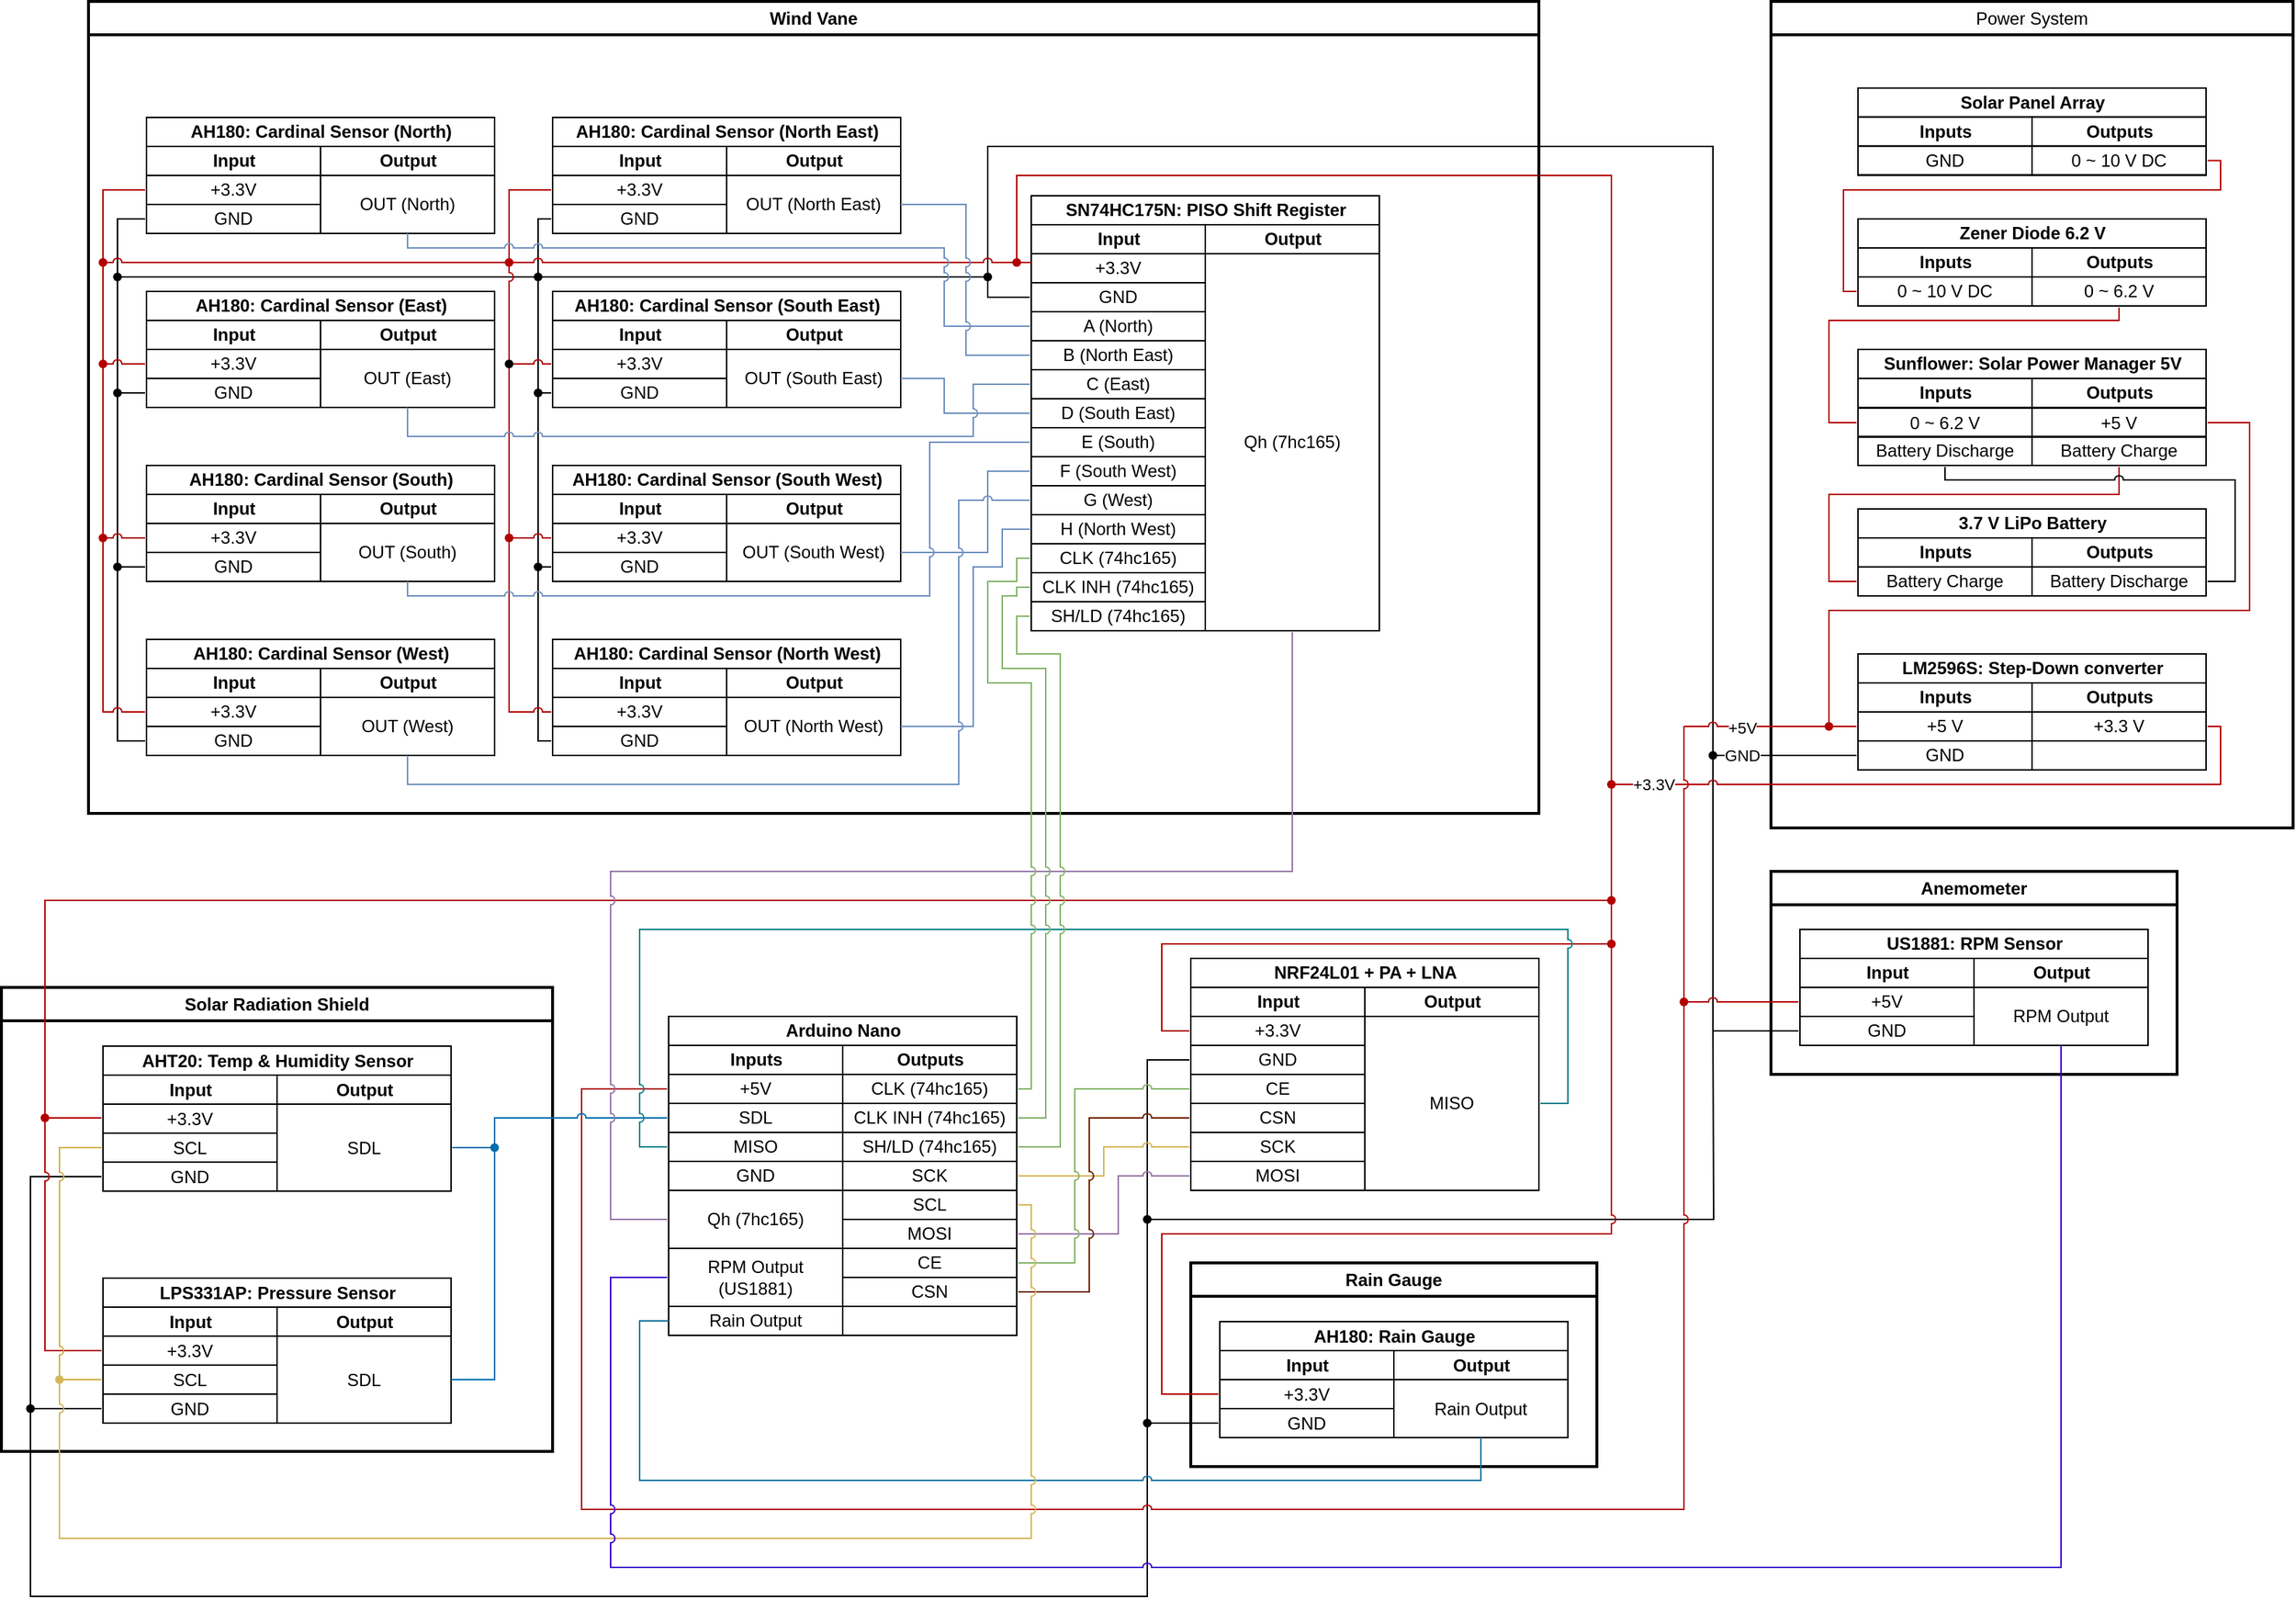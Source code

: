 <mxfile version="24.7.17">
  <diagram name="Page-1" id="S3UsarYxfdJ9jomTA45x">
    <mxGraphModel dx="3218" dy="2033" grid="1" gridSize="10" guides="1" tooltips="1" connect="1" arrows="1" fold="1" page="1" pageScale="1" pageWidth="1169" pageHeight="827" math="0" shadow="0">
      <root>
        <mxCell id="0" />
        <mxCell id="1" parent="0" />
        <mxCell id="5NgEor5kjwg7OCMmQBEe-1" value="Solar Radiation Shield" style="swimlane;whiteSpace=wrap;html=1;strokeWidth=2;" parent="1" vertex="1">
          <mxGeometry x="-750" y="120" width="380" height="320" as="geometry" />
        </mxCell>
        <mxCell id="FLHJj59G7_io3TxC3ieM-16" value="" style="edgeStyle=orthogonalEdgeStyle;rounded=0;orthogonalLoop=1;jettySize=auto;html=1;entryDx=0;entryDy=0;endArrow=none;endFill=0;jumpStyle=none;" parent="5NgEor5kjwg7OCMmQBEe-1" source="nhatgaREpkOWbGpzb7-J-71" target="FLHJj59G7_io3TxC3ieM-15" edge="1">
          <mxGeometry relative="1" as="geometry">
            <Array as="points" />
            <mxPoint x="-681" y="130" as="sourcePoint" />
            <mxPoint x="-681" y="290" as="targetPoint" />
          </mxGeometry>
        </mxCell>
        <mxCell id="Y7wGiKyArAF-lXNe609l-112" style="edgeStyle=orthogonalEdgeStyle;rounded=0;orthogonalLoop=1;jettySize=auto;html=1;entryX=0;entryY=0.5;entryDx=0;entryDy=0;endArrow=none;endFill=0;exitX=0.576;exitY=0.046;exitDx=0;exitDy=0;exitPerimeter=0;" parent="5NgEor5kjwg7OCMmQBEe-1" source="FLHJj59G7_io3TxC3ieM-15" target="nhatgaREpkOWbGpzb7-J-77" edge="1">
          <mxGeometry relative="1" as="geometry">
            <Array as="points">
              <mxPoint x="20" y="290" />
            </Array>
          </mxGeometry>
        </mxCell>
        <mxCell id="nhatgaREpkOWbGpzb7-J-64" value="AHT20: Temp &amp;amp; Humidity Sensor" style="swimlane;childLayout=stackLayout;resizeParent=1;resizeParentMax=0;startSize=20;html=1;" parent="5NgEor5kjwg7OCMmQBEe-1" vertex="1">
          <mxGeometry x="70" y="40.5" width="240" height="100" as="geometry" />
        </mxCell>
        <mxCell id="nhatgaREpkOWbGpzb7-J-65" value="Input" style="swimlane;startSize=20;html=1;" parent="nhatgaREpkOWbGpzb7-J-64" vertex="1">
          <mxGeometry y="20" width="120" height="80" as="geometry" />
        </mxCell>
        <mxCell id="nhatgaREpkOWbGpzb7-J-70" value="+3.3V" style="text;html=1;align=center;verticalAlign=middle;whiteSpace=wrap;rounded=0;perimeterSpacing=1;strokeColor=default;" parent="nhatgaREpkOWbGpzb7-J-65" vertex="1">
          <mxGeometry y="20" width="120" height="20" as="geometry" />
        </mxCell>
        <mxCell id="nhatgaREpkOWbGpzb7-J-71" value="GND" style="text;html=1;align=center;verticalAlign=middle;whiteSpace=wrap;rounded=0;perimeterSpacing=1;strokeColor=default;" parent="nhatgaREpkOWbGpzb7-J-65" vertex="1">
          <mxGeometry y="60" width="120" height="20" as="geometry" />
        </mxCell>
        <mxCell id="nhatgaREpkOWbGpzb7-J-73" value="SCL" style="text;html=1;align=center;verticalAlign=middle;whiteSpace=wrap;rounded=0;perimeterSpacing=1;strokeColor=default;" parent="nhatgaREpkOWbGpzb7-J-65" vertex="1">
          <mxGeometry y="40" width="120" height="20" as="geometry" />
        </mxCell>
        <mxCell id="nhatgaREpkOWbGpzb7-J-66" value="Output" style="swimlane;startSize=20;html=1;" parent="nhatgaREpkOWbGpzb7-J-64" vertex="1">
          <mxGeometry x="120" y="20" width="120" height="80" as="geometry" />
        </mxCell>
        <mxCell id="nhatgaREpkOWbGpzb7-J-72" value="SDL" style="text;html=1;align=center;verticalAlign=middle;whiteSpace=wrap;rounded=0;" parent="nhatgaREpkOWbGpzb7-J-66" vertex="1">
          <mxGeometry y="20" width="120" height="60" as="geometry" />
        </mxCell>
        <mxCell id="nhatgaREpkOWbGpzb7-J-74" value="LPS331AP: Pressure Sensor" style="swimlane;childLayout=stackLayout;resizeParent=1;resizeParentMax=0;startSize=20;html=1;" parent="5NgEor5kjwg7OCMmQBEe-1" vertex="1">
          <mxGeometry x="70" y="200.5" width="240" height="100" as="geometry" />
        </mxCell>
        <mxCell id="nhatgaREpkOWbGpzb7-J-75" value="Input" style="swimlane;startSize=20;html=1;" parent="nhatgaREpkOWbGpzb7-J-74" vertex="1">
          <mxGeometry y="20" width="120" height="80" as="geometry" />
        </mxCell>
        <mxCell id="nhatgaREpkOWbGpzb7-J-76" value="+3.3V" style="text;html=1;align=center;verticalAlign=middle;whiteSpace=wrap;rounded=0;perimeterSpacing=1;strokeColor=default;" parent="nhatgaREpkOWbGpzb7-J-75" vertex="1">
          <mxGeometry y="20" width="120" height="20" as="geometry" />
        </mxCell>
        <mxCell id="nhatgaREpkOWbGpzb7-J-77" value="GND" style="text;html=1;align=center;verticalAlign=middle;whiteSpace=wrap;rounded=0;perimeterSpacing=1;strokeColor=default;" parent="nhatgaREpkOWbGpzb7-J-75" vertex="1">
          <mxGeometry y="60" width="120" height="20" as="geometry" />
        </mxCell>
        <mxCell id="nhatgaREpkOWbGpzb7-J-78" value="SCL" style="text;html=1;align=center;verticalAlign=middle;whiteSpace=wrap;rounded=0;perimeterSpacing=1;strokeColor=default;" parent="nhatgaREpkOWbGpzb7-J-75" vertex="1">
          <mxGeometry y="40" width="120" height="20" as="geometry" />
        </mxCell>
        <mxCell id="nhatgaREpkOWbGpzb7-J-79" value="Output" style="swimlane;startSize=20;html=1;" parent="nhatgaREpkOWbGpzb7-J-74" vertex="1">
          <mxGeometry x="120" y="20" width="120" height="80" as="geometry" />
        </mxCell>
        <mxCell id="nhatgaREpkOWbGpzb7-J-80" value="SDL" style="text;html=1;align=center;verticalAlign=middle;whiteSpace=wrap;rounded=0;" parent="nhatgaREpkOWbGpzb7-J-79" vertex="1">
          <mxGeometry y="20" width="120" height="60" as="geometry" />
        </mxCell>
        <mxCell id="FLHJj59G7_io3TxC3ieM-15" value="" style="shape=waypoint;sketch=0;fillStyle=solid;size=6;pointerEvents=1;points=[];fillColor=none;resizable=0;rotatable=0;perimeter=centerPerimeter;snapToPoint=1;" parent="5NgEor5kjwg7OCMmQBEe-1" vertex="1">
          <mxGeometry x="10" y="280.5" width="20" height="20" as="geometry" />
        </mxCell>
        <mxCell id="FLHJj59G7_io3TxC3ieM-42" value="" style="edgeStyle=orthogonalEdgeStyle;rounded=0;orthogonalLoop=1;jettySize=auto;html=1;endArrow=none;endFill=0;entryX=1.007;entryY=0.498;entryDx=0;entryDy=0;entryPerimeter=0;exitX=0.033;exitY=0.513;exitDx=0;exitDy=0;exitPerimeter=0;fillColor=#1ba1e2;strokeColor=#006EAF;" parent="5NgEor5kjwg7OCMmQBEe-1" source="FLHJj59G7_io3TxC3ieM-41" target="nhatgaREpkOWbGpzb7-J-72" edge="1">
          <mxGeometry relative="1" as="geometry">
            <mxPoint x="305.0" y="109.86" as="sourcePoint" />
            <mxPoint x="285" y="109.86" as="targetPoint" />
          </mxGeometry>
        </mxCell>
        <mxCell id="FLHJj59G7_io3TxC3ieM-44" style="edgeStyle=orthogonalEdgeStyle;rounded=0;orthogonalLoop=1;jettySize=auto;html=1;entryX=0.533;entryY=1.067;entryDx=0;entryDy=0;entryPerimeter=0;endArrow=none;endFill=0;fillColor=#1ba1e2;strokeColor=#006EAF;" parent="5NgEor5kjwg7OCMmQBEe-1" source="nhatgaREpkOWbGpzb7-J-80" target="FLHJj59G7_io3TxC3ieM-41" edge="1">
          <mxGeometry relative="1" as="geometry" />
        </mxCell>
        <mxCell id="FLHJj59G7_io3TxC3ieM-41" value="" style="shape=waypoint;sketch=0;fillStyle=solid;size=6;pointerEvents=1;points=[];fillColor=none;resizable=0;rotatable=0;perimeter=centerPerimeter;snapToPoint=1;strokeColor=#006eaf;" parent="5NgEor5kjwg7OCMmQBEe-1" vertex="1">
          <mxGeometry x="330" y="100.5" width="20" height="20" as="geometry" />
        </mxCell>
        <mxCell id="FLHJj59G7_io3TxC3ieM-34" style="edgeStyle=orthogonalEdgeStyle;rounded=0;orthogonalLoop=1;jettySize=auto;html=1;entryX=0;entryY=0.5;entryDx=0;entryDy=0;jumpStyle=arc;fillColor=#e51400;strokeColor=#B20000;endArrow=none;endFill=0;" parent="5NgEor5kjwg7OCMmQBEe-1" source="YIBrUF6cD-dfsnaPScc2-5" target="nhatgaREpkOWbGpzb7-J-76" edge="1">
          <mxGeometry relative="1" as="geometry">
            <Array as="points">
              <mxPoint x="30" y="90" />
              <mxPoint x="30" y="251" />
            </Array>
            <mxPoint x="30" y="90.5" as="sourcePoint" />
          </mxGeometry>
        </mxCell>
        <mxCell id="YIBrUF6cD-dfsnaPScc2-8" style="edgeStyle=orthogonalEdgeStyle;rounded=0;orthogonalLoop=1;jettySize=auto;html=1;entryX=0;entryY=0.5;entryDx=0;entryDy=0;endArrow=none;endFill=0;fillColor=#e51400;strokeColor=#B20000;" parent="5NgEor5kjwg7OCMmQBEe-1" source="YIBrUF6cD-dfsnaPScc2-5" target="nhatgaREpkOWbGpzb7-J-70" edge="1">
          <mxGeometry relative="1" as="geometry" />
        </mxCell>
        <mxCell id="YIBrUF6cD-dfsnaPScc2-5" value="" style="shape=waypoint;sketch=0;fillStyle=solid;size=6;pointerEvents=1;points=[];fillColor=#e51400;resizable=0;rotatable=0;perimeter=centerPerimeter;snapToPoint=1;fontColor=#ffffff;strokeColor=#B20000;" parent="5NgEor5kjwg7OCMmQBEe-1" vertex="1">
          <mxGeometry x="20" y="80" width="20" height="20" as="geometry" />
        </mxCell>
        <mxCell id="YIBrUF6cD-dfsnaPScc2-7" style="edgeStyle=orthogonalEdgeStyle;rounded=0;orthogonalLoop=1;jettySize=auto;html=1;entryX=0.531;entryY=0.069;entryDx=0;entryDy=0;entryPerimeter=0;fillColor=#e51400;strokeColor=#B20000;endArrow=none;endFill=0;" parent="1" source="Y7wGiKyArAF-lXNe609l-106" target="YIBrUF6cD-dfsnaPScc2-5" edge="1">
          <mxGeometry relative="1" as="geometry">
            <mxPoint x="-180" y="70" as="targetPoint" />
          </mxGeometry>
        </mxCell>
        <mxCell id="FLHJj59G7_io3TxC3ieM-12" style="edgeStyle=orthogonalEdgeStyle;rounded=0;orthogonalLoop=1;jettySize=auto;html=1;endArrow=none;endFill=0;jumpStyle=arc;" parent="1" source="FLHJj59G7_io3TxC3ieM-10" edge="1">
          <mxGeometry relative="1" as="geometry">
            <mxPoint x="430" y="150" as="targetPoint" />
          </mxGeometry>
        </mxCell>
        <mxCell id="FLHJj59G7_io3TxC3ieM-17" style="edgeStyle=orthogonalEdgeStyle;rounded=0;orthogonalLoop=1;jettySize=auto;html=1;entryX=0.1;entryY=0.542;entryDx=0;entryDy=0;entryPerimeter=0;endArrow=none;endFill=0;" parent="1" source="FLHJj59G7_io3TxC3ieM-15" target="FLHJj59G7_io3TxC3ieM-13" edge="1">
          <mxGeometry relative="1" as="geometry">
            <Array as="points">
              <mxPoint x="-730" y="540" />
              <mxPoint x="40" y="540" />
            </Array>
          </mxGeometry>
        </mxCell>
        <mxCell id="Y7wGiKyArAF-lXNe609l-117" style="edgeStyle=orthogonalEdgeStyle;rounded=0;orthogonalLoop=1;jettySize=auto;html=1;jumpStyle=arc;entryX=0;entryY=0.5;entryDx=0;entryDy=0;endArrow=none;endFill=0;fillColor=#e51400;strokeColor=#B20000;" parent="1" source="Y7wGiKyArAF-lXNe609l-115" target="nhatgaREpkOWbGpzb7-J-37" edge="1">
          <mxGeometry relative="1" as="geometry">
            <mxPoint x="-120" y="40" as="targetPoint" />
            <Array as="points">
              <mxPoint x="410" y="480" />
              <mxPoint x="-350" y="480" />
              <mxPoint x="-350" y="190" />
            </Array>
          </mxGeometry>
        </mxCell>
        <mxCell id="FLHJj59G7_io3TxC3ieM-45" style="edgeStyle=orthogonalEdgeStyle;rounded=0;orthogonalLoop=1;jettySize=auto;html=1;entryX=0.467;entryY=0;entryDx=0;entryDy=0;entryPerimeter=0;endArrow=none;endFill=0;fillColor=#1ba1e2;strokeColor=#006EAF;jumpStyle=arc;" parent="1" source="nhatgaREpkOWbGpzb7-J-38" target="FLHJj59G7_io3TxC3ieM-41" edge="1">
          <mxGeometry relative="1" as="geometry">
            <Array as="points">
              <mxPoint x="-410" y="210" />
            </Array>
          </mxGeometry>
        </mxCell>
        <mxCell id="FLHJj59G7_io3TxC3ieM-7" style="edgeStyle=orthogonalEdgeStyle;rounded=0;orthogonalLoop=1;jettySize=auto;html=1;endArrow=none;endFill=0;jumpStyle=none;entryX=0.5;entryY=-0.035;entryDx=0;entryDy=0;entryPerimeter=0;" parent="1" source="FLHJj59G7_io3TxC3ieM-3" target="FLHJj59G7_io3TxC3ieM-8" edge="1">
          <mxGeometry relative="1" as="geometry">
            <mxPoint x="-70" y="-440" as="targetPoint" />
            <Array as="points">
              <mxPoint x="430" y="-460" />
              <mxPoint x="-70" y="-460" />
            </Array>
          </mxGeometry>
        </mxCell>
        <mxCell id="5NgEor5kjwg7OCMmQBEe-88" value="" style="edgeStyle=orthogonalEdgeStyle;rounded=0;orthogonalLoop=1;jettySize=auto;html=1;entryDx=0;entryDy=0;endArrow=none;endFill=0;" parent="1" source="5NgEor5kjwg7OCMmQBEe-84" target="5NgEor5kjwg7OCMmQBEe-89" edge="1">
          <mxGeometry relative="1" as="geometry">
            <mxPoint x="-670" y="-290" as="sourcePoint" />
            <mxPoint x="-651" y="-170" as="targetPoint" />
            <Array as="points" />
          </mxGeometry>
        </mxCell>
        <mxCell id="5NgEor5kjwg7OCMmQBEe-90" style="edgeStyle=orthogonalEdgeStyle;rounded=0;orthogonalLoop=1;jettySize=auto;html=1;entryX=0;entryY=0.5;entryDx=0;entryDy=0;endArrow=none;endFill=0;" parent="1" source="5NgEor5kjwg7OCMmQBEe-89" target="nhatgaREpkOWbGpzb7-J-174" edge="1">
          <mxGeometry relative="1" as="geometry">
            <Array as="points">
              <mxPoint x="-670" y="-50" />
            </Array>
          </mxGeometry>
        </mxCell>
        <mxCell id="FLHJj59G7_io3TxC3ieM-6" style="edgeStyle=orthogonalEdgeStyle;rounded=0;orthogonalLoop=1;jettySize=auto;html=1;entryX=0;entryY=0.5;entryDx=0;entryDy=0;endArrow=none;endFill=0;jumpStyle=arc;" parent="1" source="FLHJj59G7_io3TxC3ieM-3" target="nhatgaREpkOWbGpzb7-J-116" edge="1">
          <mxGeometry relative="1" as="geometry">
            <Array as="points">
              <mxPoint x="430" y="150" />
            </Array>
          </mxGeometry>
        </mxCell>
        <mxCell id="FLHJj59G7_io3TxC3ieM-11" value="" style="edgeStyle=orthogonalEdgeStyle;rounded=0;orthogonalLoop=1;jettySize=auto;html=1;entryDx=0;entryDy=0;endArrow=none;endFill=0;" parent="1" source="nhatgaREpkOWbGpzb7-J-95" target="FLHJj59G7_io3TxC3ieM-10" edge="1">
          <mxGeometry relative="1" as="geometry">
            <Array as="points">
              <mxPoint x="40" y="170" />
            </Array>
            <mxPoint x="69" y="170" as="sourcePoint" />
            <mxPoint x="89" y="421" as="targetPoint" />
          </mxGeometry>
        </mxCell>
        <mxCell id="Y7wGiKyArAF-lXNe609l-98" style="edgeStyle=orthogonalEdgeStyle;rounded=0;orthogonalLoop=1;jettySize=auto;html=1;fillColor=#e51400;strokeColor=#B20000;endArrow=none;endFill=0;entryX=0.636;entryY=0.036;entryDx=0;entryDy=0;entryPerimeter=0;" parent="1" source="Y7wGiKyArAF-lXNe609l-89" target="Y7wGiKyArAF-lXNe609l-96" edge="1">
          <mxGeometry relative="1" as="geometry">
            <mxPoint x="-60" y="-380" as="targetPoint" />
            <Array as="points">
              <mxPoint x="360" y="-440" />
              <mxPoint x="-50" y="-440" />
            </Array>
          </mxGeometry>
        </mxCell>
        <mxCell id="nhatgaREpkOWbGpzb7-J-2" value="Arduino Nano" style="swimlane;childLayout=stackLayout;resizeParent=1;resizeParentMax=0;startSize=20;html=1;" parent="1" vertex="1">
          <mxGeometry x="-290" y="140" width="240" height="220" as="geometry" />
        </mxCell>
        <mxCell id="nhatgaREpkOWbGpzb7-J-3" value="Inputs" style="swimlane;startSize=20;html=1;" parent="nhatgaREpkOWbGpzb7-J-2" vertex="1">
          <mxGeometry y="20" width="120" height="200" as="geometry" />
        </mxCell>
        <mxCell id="nhatgaREpkOWbGpzb7-J-37" value="+5V" style="text;html=1;align=center;verticalAlign=middle;whiteSpace=wrap;rounded=0;perimeterSpacing=1;strokeColor=default;" parent="nhatgaREpkOWbGpzb7-J-3" vertex="1">
          <mxGeometry y="20" width="120" height="20" as="geometry" />
        </mxCell>
        <mxCell id="nhatgaREpkOWbGpzb7-J-38" value="SDL" style="text;html=1;align=center;verticalAlign=middle;whiteSpace=wrap;rounded=0;perimeterSpacing=1;strokeColor=default;" parent="nhatgaREpkOWbGpzb7-J-3" vertex="1">
          <mxGeometry y="40" width="120" height="20" as="geometry" />
        </mxCell>
        <mxCell id="nhatgaREpkOWbGpzb7-J-39" value="MISO" style="text;html=1;align=center;verticalAlign=middle;whiteSpace=wrap;rounded=0;perimeterSpacing=1;strokeColor=default;" parent="nhatgaREpkOWbGpzb7-J-3" vertex="1">
          <mxGeometry y="60" width="120" height="20" as="geometry" />
        </mxCell>
        <mxCell id="nhatgaREpkOWbGpzb7-J-40" value="GND" style="text;html=1;align=center;verticalAlign=middle;whiteSpace=wrap;rounded=0;perimeterSpacing=1;strokeColor=default;" parent="nhatgaREpkOWbGpzb7-J-3" vertex="1">
          <mxGeometry y="80" width="120" height="20" as="geometry" />
        </mxCell>
        <mxCell id="nhatgaREpkOWbGpzb7-J-41" value="Qh (7hc165)" style="text;html=1;align=center;verticalAlign=middle;whiteSpace=wrap;rounded=0;perimeterSpacing=1;strokeColor=default;" parent="nhatgaREpkOWbGpzb7-J-3" vertex="1">
          <mxGeometry y="100" width="120" height="40" as="geometry" />
        </mxCell>
        <mxCell id="nhatgaREpkOWbGpzb7-J-42" value="RPM Output (US1881)" style="text;html=1;align=center;verticalAlign=middle;whiteSpace=wrap;rounded=0;perimeterSpacing=1;strokeColor=default;" parent="nhatgaREpkOWbGpzb7-J-3" vertex="1">
          <mxGeometry y="140" width="120" height="40" as="geometry" />
        </mxCell>
        <mxCell id="Y7wGiKyArAF-lXNe609l-130" value="Rain Output" style="text;html=1;align=center;verticalAlign=middle;whiteSpace=wrap;rounded=0;" parent="nhatgaREpkOWbGpzb7-J-3" vertex="1">
          <mxGeometry y="180" width="120" height="20" as="geometry" />
        </mxCell>
        <mxCell id="nhatgaREpkOWbGpzb7-J-4" value="Outputs" style="swimlane;startSize=20;html=1;" parent="nhatgaREpkOWbGpzb7-J-2" vertex="1">
          <mxGeometry x="120" y="20" width="120" height="200" as="geometry" />
        </mxCell>
        <mxCell id="nhatgaREpkOWbGpzb7-J-43" value="SCK" style="text;html=1;align=center;verticalAlign=middle;whiteSpace=wrap;rounded=0;perimeterSpacing=1;strokeColor=default;" parent="nhatgaREpkOWbGpzb7-J-4" vertex="1">
          <mxGeometry y="80" width="120" height="20" as="geometry" />
        </mxCell>
        <mxCell id="nhatgaREpkOWbGpzb7-J-44" value="SCL" style="text;html=1;align=center;verticalAlign=middle;whiteSpace=wrap;rounded=0;perimeterSpacing=1;strokeColor=default;" parent="nhatgaREpkOWbGpzb7-J-4" vertex="1">
          <mxGeometry y="100" width="120" height="20" as="geometry" />
        </mxCell>
        <mxCell id="nhatgaREpkOWbGpzb7-J-45" value="MOSI" style="text;html=1;align=center;verticalAlign=middle;whiteSpace=wrap;rounded=0;perimeterSpacing=1;strokeColor=default;" parent="nhatgaREpkOWbGpzb7-J-4" vertex="1">
          <mxGeometry y="120" width="120" height="20" as="geometry" />
        </mxCell>
        <mxCell id="nhatgaREpkOWbGpzb7-J-46" value="CE" style="text;html=1;align=center;verticalAlign=middle;whiteSpace=wrap;rounded=0;perimeterSpacing=1;strokeColor=default;" parent="nhatgaREpkOWbGpzb7-J-4" vertex="1">
          <mxGeometry y="140" width="120" height="20" as="geometry" />
        </mxCell>
        <mxCell id="nhatgaREpkOWbGpzb7-J-47" value="CSN" style="text;html=1;align=center;verticalAlign=middle;whiteSpace=wrap;rounded=0;perimeterSpacing=1;strokeColor=default;" parent="nhatgaREpkOWbGpzb7-J-4" vertex="1">
          <mxGeometry y="160" width="120" height="20" as="geometry" />
        </mxCell>
        <mxCell id="nhatgaREpkOWbGpzb7-J-50" value="CLK (74hc165)" style="text;html=1;align=center;verticalAlign=middle;whiteSpace=wrap;rounded=0;perimeterSpacing=1;strokeColor=default;" parent="nhatgaREpkOWbGpzb7-J-4" vertex="1">
          <mxGeometry y="20" width="120" height="20" as="geometry" />
        </mxCell>
        <mxCell id="nhatgaREpkOWbGpzb7-J-48" value="CLK INH (74hc165)" style="text;html=1;align=center;verticalAlign=middle;whiteSpace=wrap;rounded=0;perimeterSpacing=1;strokeColor=default;" parent="nhatgaREpkOWbGpzb7-J-4" vertex="1">
          <mxGeometry y="40" width="120" height="20" as="geometry" />
        </mxCell>
        <mxCell id="nhatgaREpkOWbGpzb7-J-140" value="SH/LD (74hc165)" style="text;html=1;align=center;verticalAlign=middle;whiteSpace=wrap;rounded=0;perimeterSpacing=1;strokeColor=default;" parent="nhatgaREpkOWbGpzb7-J-4" vertex="1">
          <mxGeometry y="60" width="120" height="20" as="geometry" />
        </mxCell>
        <mxCell id="nhatgaREpkOWbGpzb7-J-88" value="NRF24L01 + PA + LNA" style="swimlane;childLayout=stackLayout;resizeParent=1;resizeParentMax=0;startSize=20;html=1;" parent="1" vertex="1">
          <mxGeometry x="70" y="100" width="240" height="160" as="geometry" />
        </mxCell>
        <mxCell id="nhatgaREpkOWbGpzb7-J-89" value="Input" style="swimlane;startSize=20;html=1;" parent="nhatgaREpkOWbGpzb7-J-88" vertex="1">
          <mxGeometry y="20" width="120" height="140" as="geometry" />
        </mxCell>
        <mxCell id="nhatgaREpkOWbGpzb7-J-96" value="+3.3V" style="text;html=1;align=center;verticalAlign=middle;whiteSpace=wrap;rounded=0;perimeterSpacing=1;strokeColor=default;" parent="nhatgaREpkOWbGpzb7-J-89" vertex="1">
          <mxGeometry y="20" width="120" height="20" as="geometry" />
        </mxCell>
        <mxCell id="nhatgaREpkOWbGpzb7-J-97" value="CE" style="text;html=1;align=center;verticalAlign=middle;whiteSpace=wrap;rounded=0;perimeterSpacing=1;strokeColor=default;" parent="nhatgaREpkOWbGpzb7-J-89" vertex="1">
          <mxGeometry y="60" width="120" height="20" as="geometry" />
        </mxCell>
        <mxCell id="nhatgaREpkOWbGpzb7-J-98" value="CSN" style="text;html=1;align=center;verticalAlign=middle;whiteSpace=wrap;rounded=0;perimeterSpacing=1;strokeColor=default;" parent="nhatgaREpkOWbGpzb7-J-89" vertex="1">
          <mxGeometry y="80" width="120" height="20" as="geometry" />
        </mxCell>
        <mxCell id="nhatgaREpkOWbGpzb7-J-99" value="MOSI" style="text;html=1;align=center;verticalAlign=middle;whiteSpace=wrap;rounded=0;perimeterSpacing=1;strokeColor=default;" parent="nhatgaREpkOWbGpzb7-J-89" vertex="1">
          <mxGeometry y="120" width="120" height="20" as="geometry" />
        </mxCell>
        <mxCell id="nhatgaREpkOWbGpzb7-J-101" value="SCK" style="text;html=1;align=center;verticalAlign=middle;whiteSpace=wrap;rounded=0;perimeterSpacing=1;strokeColor=default;" parent="nhatgaREpkOWbGpzb7-J-89" vertex="1">
          <mxGeometry y="100" width="120" height="20" as="geometry" />
        </mxCell>
        <mxCell id="nhatgaREpkOWbGpzb7-J-95" value="GND" style="text;html=1;align=center;verticalAlign=middle;whiteSpace=wrap;rounded=0;perimeterSpacing=1;strokeColor=default;" parent="nhatgaREpkOWbGpzb7-J-89" vertex="1">
          <mxGeometry y="40" width="120" height="20" as="geometry" />
        </mxCell>
        <mxCell id="nhatgaREpkOWbGpzb7-J-93" value="Output" style="swimlane;startSize=20;html=1;" parent="nhatgaREpkOWbGpzb7-J-88" vertex="1">
          <mxGeometry x="120" y="20" width="120" height="140" as="geometry" />
        </mxCell>
        <mxCell id="nhatgaREpkOWbGpzb7-J-100" value="MISO" style="text;html=1;align=center;verticalAlign=middle;whiteSpace=wrap;rounded=0;perimeterSpacing=1;strokeColor=default;" parent="nhatgaREpkOWbGpzb7-J-93" vertex="1">
          <mxGeometry y="20" width="120" height="120" as="geometry" />
        </mxCell>
        <mxCell id="5NgEor5kjwg7OCMmQBEe-3" value="Anemometer" style="swimlane;whiteSpace=wrap;html=1;strokeWidth=2;" parent="1" vertex="1">
          <mxGeometry x="470" y="40" width="280" height="140" as="geometry" />
        </mxCell>
        <mxCell id="nhatgaREpkOWbGpzb7-J-113" value="US1881: RPM Sensor" style="swimlane;childLayout=stackLayout;resizeParent=1;resizeParentMax=0;startSize=20;html=1;" parent="5NgEor5kjwg7OCMmQBEe-3" vertex="1">
          <mxGeometry x="20" y="40" width="240" height="80" as="geometry" />
        </mxCell>
        <mxCell id="nhatgaREpkOWbGpzb7-J-114" value="Input" style="swimlane;startSize=20;html=1;" parent="nhatgaREpkOWbGpzb7-J-113" vertex="1">
          <mxGeometry y="20" width="120" height="60" as="geometry" />
        </mxCell>
        <mxCell id="nhatgaREpkOWbGpzb7-J-115" value="+5V" style="text;html=1;align=center;verticalAlign=middle;whiteSpace=wrap;rounded=0;perimeterSpacing=1;strokeColor=default;" parent="nhatgaREpkOWbGpzb7-J-114" vertex="1">
          <mxGeometry y="20" width="120" height="20" as="geometry" />
        </mxCell>
        <mxCell id="nhatgaREpkOWbGpzb7-J-116" value="GND" style="text;html=1;align=center;verticalAlign=middle;whiteSpace=wrap;rounded=0;perimeterSpacing=1;strokeColor=default;" parent="nhatgaREpkOWbGpzb7-J-114" vertex="1">
          <mxGeometry y="40" width="120" height="20" as="geometry" />
        </mxCell>
        <mxCell id="nhatgaREpkOWbGpzb7-J-118" value="Output" style="swimlane;startSize=20;html=1;" parent="nhatgaREpkOWbGpzb7-J-113" vertex="1">
          <mxGeometry x="120" y="20" width="120" height="60" as="geometry" />
        </mxCell>
        <mxCell id="nhatgaREpkOWbGpzb7-J-119" value="RPM Output" style="text;html=1;align=center;verticalAlign=middle;whiteSpace=wrap;rounded=0;" parent="nhatgaREpkOWbGpzb7-J-118" vertex="1">
          <mxGeometry y="20" width="120" height="40" as="geometry" />
        </mxCell>
        <mxCell id="5NgEor5kjwg7OCMmQBEe-18" value="Rain Gauge" style="swimlane;whiteSpace=wrap;html=1;strokeWidth=2;" parent="1" vertex="1">
          <mxGeometry x="70" y="310" width="280" height="140.5" as="geometry" />
        </mxCell>
        <mxCell id="5NgEor5kjwg7OCMmQBEe-10" value="AH180: Rain Gauge" style="swimlane;childLayout=stackLayout;resizeParent=1;resizeParentMax=0;startSize=20;html=1;" parent="5NgEor5kjwg7OCMmQBEe-18" vertex="1">
          <mxGeometry x="20" y="40.5" width="240" height="80" as="geometry" />
        </mxCell>
        <mxCell id="5NgEor5kjwg7OCMmQBEe-11" value="Input" style="swimlane;startSize=20;html=1;" parent="5NgEor5kjwg7OCMmQBEe-10" vertex="1">
          <mxGeometry y="20" width="120" height="60" as="geometry" />
        </mxCell>
        <mxCell id="5NgEor5kjwg7OCMmQBEe-13" value="+3.3V" style="text;html=1;align=center;verticalAlign=middle;whiteSpace=wrap;rounded=0;perimeterSpacing=1;strokeColor=default;" parent="5NgEor5kjwg7OCMmQBEe-11" vertex="1">
          <mxGeometry y="20" width="120" height="20" as="geometry" />
        </mxCell>
        <mxCell id="5NgEor5kjwg7OCMmQBEe-15" value="GND" style="text;html=1;align=center;verticalAlign=middle;whiteSpace=wrap;rounded=0;perimeterSpacing=1;strokeColor=default;" parent="5NgEor5kjwg7OCMmQBEe-11" vertex="1">
          <mxGeometry y="40" width="120" height="20" as="geometry" />
        </mxCell>
        <mxCell id="5NgEor5kjwg7OCMmQBEe-16" value="Output" style="swimlane;startSize=20;html=1;" parent="5NgEor5kjwg7OCMmQBEe-10" vertex="1">
          <mxGeometry x="120" y="20" width="120" height="60" as="geometry" />
        </mxCell>
        <mxCell id="5NgEor5kjwg7OCMmQBEe-17" value="Rain Output" style="text;html=1;align=center;verticalAlign=middle;whiteSpace=wrap;rounded=0;" parent="5NgEor5kjwg7OCMmQBEe-16" vertex="1">
          <mxGeometry y="20" width="120" height="40" as="geometry" />
        </mxCell>
        <mxCell id="nhatgaREpkOWbGpzb7-J-226" value="Wind Vane" style="swimlane;whiteSpace=wrap;html=1;rounded=0;strokeWidth=2;" parent="1" vertex="1">
          <mxGeometry x="-690" y="-560" width="1000" height="560" as="geometry" />
        </mxCell>
        <mxCell id="5NgEor5kjwg7OCMmQBEe-80" value="" style="edgeStyle=orthogonalEdgeStyle;rounded=0;orthogonalLoop=1;jettySize=auto;html=1;entryDx=0;entryDy=0;endArrow=none;endFill=0;" parent="nhatgaREpkOWbGpzb7-J-226" source="nhatgaREpkOWbGpzb7-J-147" target="5NgEor5kjwg7OCMmQBEe-81" edge="1">
          <mxGeometry relative="1" as="geometry">
            <mxPoint x="-681" y="-530" as="sourcePoint" />
            <mxPoint x="-410" y="-490" as="targetPoint" />
            <Array as="points">
              <mxPoint x="20" y="150" />
            </Array>
          </mxGeometry>
        </mxCell>
        <mxCell id="5NgEor5kjwg7OCMmQBEe-83" value="" style="edgeStyle=orthogonalEdgeStyle;rounded=0;orthogonalLoop=1;jettySize=auto;html=1;entryDx=0;entryDy=0;endArrow=none;endFill=0;" parent="nhatgaREpkOWbGpzb7-J-226" source="5NgEor5kjwg7OCMmQBEe-81" target="5NgEor5kjwg7OCMmQBEe-84" edge="1">
          <mxGeometry relative="1" as="geometry">
            <mxPoint x="-700" y="-490" as="sourcePoint" />
            <mxPoint x="-681" y="-410" as="targetPoint" />
            <Array as="points" />
          </mxGeometry>
        </mxCell>
        <mxCell id="5NgEor5kjwg7OCMmQBEe-79" style="edgeStyle=orthogonalEdgeStyle;rounded=0;orthogonalLoop=1;jettySize=auto;html=1;entryX=0;entryY=0.5;entryDx=0;entryDy=0;endArrow=none;endFill=0;" parent="nhatgaREpkOWbGpzb7-J-226" source="5NgEor5kjwg7OCMmQBEe-78" target="nhatgaREpkOWbGpzb7-J-223" edge="1">
          <mxGeometry relative="1" as="geometry">
            <Array as="points">
              <mxPoint x="310" y="510" />
            </Array>
          </mxGeometry>
        </mxCell>
        <mxCell id="5NgEor5kjwg7OCMmQBEe-77" value="" style="edgeStyle=orthogonalEdgeStyle;rounded=0;orthogonalLoop=1;jettySize=auto;html=1;entryDx=0;entryDy=0;endArrow=none;endFill=0;" parent="nhatgaREpkOWbGpzb7-J-226" source="5NgEor5kjwg7OCMmQBEe-75" target="5NgEor5kjwg7OCMmQBEe-78" edge="1">
          <mxGeometry relative="1" as="geometry">
            <mxPoint x="-410" y="-410" as="sourcePoint" />
            <mxPoint x="-401" y="-290" as="targetPoint" />
            <Array as="points" />
          </mxGeometry>
        </mxCell>
        <mxCell id="5NgEor5kjwg7OCMmQBEe-74" value="" style="edgeStyle=orthogonalEdgeStyle;rounded=0;orthogonalLoop=1;jettySize=auto;html=1;entryDx=0;entryDy=0;endArrow=none;endFill=0;" parent="nhatgaREpkOWbGpzb7-J-226" source="5NgEor5kjwg7OCMmQBEe-71" target="5NgEor5kjwg7OCMmQBEe-75" edge="1">
          <mxGeometry relative="1" as="geometry">
            <mxPoint x="-410" y="-490" as="sourcePoint" />
            <mxPoint x="-401" y="-410" as="targetPoint" />
            <Array as="points" />
          </mxGeometry>
        </mxCell>
        <mxCell id="FLHJj59G7_io3TxC3ieM-9" value="" style="edgeStyle=orthogonalEdgeStyle;rounded=0;orthogonalLoop=1;jettySize=auto;html=1;endArrow=none;endFill=0;entryX=-0.067;entryY=0.4;entryDx=0;entryDy=0;entryPerimeter=0;" parent="nhatgaREpkOWbGpzb7-J-226" source="5NgEor5kjwg7OCMmQBEe-71" target="FLHJj59G7_io3TxC3ieM-8" edge="1">
          <mxGeometry relative="1" as="geometry">
            <Array as="points" />
            <mxPoint x="-410" y="-490" as="sourcePoint" />
            <mxPoint x="570" y="190" as="targetPoint" />
          </mxGeometry>
        </mxCell>
        <mxCell id="FLHJj59G7_io3TxC3ieM-8" value="" style="shape=waypoint;sketch=0;fillStyle=solid;size=6;pointerEvents=1;points=[];fillColor=none;resizable=0;rotatable=0;perimeter=centerPerimeter;snapToPoint=1;" parent="nhatgaREpkOWbGpzb7-J-226" vertex="1">
          <mxGeometry x="610" y="180" width="20" height="20" as="geometry" />
        </mxCell>
        <mxCell id="nhatgaREpkOWbGpzb7-J-102" value="SN74HC175N: PISO Shift Register" style="swimlane;childLayout=stackLayout;resizeParent=1;resizeParentMax=0;startSize=20;html=1;" parent="nhatgaREpkOWbGpzb7-J-226" vertex="1">
          <mxGeometry x="650" y="134" width="240" height="300" as="geometry" />
        </mxCell>
        <mxCell id="nhatgaREpkOWbGpzb7-J-103" value="Input" style="swimlane;startSize=20;html=1;" parent="nhatgaREpkOWbGpzb7-J-102" vertex="1">
          <mxGeometry y="20" width="120" height="280" as="geometry" />
        </mxCell>
        <mxCell id="nhatgaREpkOWbGpzb7-J-104" value="GND" style="text;html=1;align=center;verticalAlign=middle;whiteSpace=wrap;rounded=0;perimeterSpacing=1;strokeColor=default;" parent="nhatgaREpkOWbGpzb7-J-103" vertex="1">
          <mxGeometry y="40" width="120" height="20" as="geometry" />
        </mxCell>
        <mxCell id="nhatgaREpkOWbGpzb7-J-105" value="+3.3V" style="text;html=1;align=center;verticalAlign=middle;whiteSpace=wrap;rounded=0;perimeterSpacing=1;strokeColor=default;" parent="nhatgaREpkOWbGpzb7-J-103" vertex="1">
          <mxGeometry y="20" width="120" height="20" as="geometry" />
        </mxCell>
        <mxCell id="nhatgaREpkOWbGpzb7-J-127" value="A (North)" style="text;html=1;align=center;verticalAlign=middle;whiteSpace=wrap;rounded=0;perimeterSpacing=1;strokeColor=default;" parent="nhatgaREpkOWbGpzb7-J-103" vertex="1">
          <mxGeometry y="60" width="120" height="20" as="geometry" />
        </mxCell>
        <mxCell id="nhatgaREpkOWbGpzb7-J-128" value="C (East)" style="text;html=1;align=center;verticalAlign=middle;whiteSpace=wrap;rounded=0;perimeterSpacing=1;strokeColor=default;" parent="nhatgaREpkOWbGpzb7-J-103" vertex="1">
          <mxGeometry y="100" width="120" height="20" as="geometry" />
        </mxCell>
        <mxCell id="nhatgaREpkOWbGpzb7-J-129" value="B (North East)" style="text;html=1;align=center;verticalAlign=middle;whiteSpace=wrap;rounded=0;perimeterSpacing=1;strokeColor=default;" parent="nhatgaREpkOWbGpzb7-J-103" vertex="1">
          <mxGeometry y="80" width="120" height="20" as="geometry" />
        </mxCell>
        <mxCell id="nhatgaREpkOWbGpzb7-J-130" value="D (South East)" style="text;html=1;align=center;verticalAlign=middle;whiteSpace=wrap;rounded=0;perimeterSpacing=1;strokeColor=default;" parent="nhatgaREpkOWbGpzb7-J-103" vertex="1">
          <mxGeometry y="120" width="120" height="20" as="geometry" />
        </mxCell>
        <mxCell id="nhatgaREpkOWbGpzb7-J-131" value="F (South West)" style="text;html=1;align=center;verticalAlign=middle;whiteSpace=wrap;rounded=0;perimeterSpacing=1;strokeColor=default;" parent="nhatgaREpkOWbGpzb7-J-103" vertex="1">
          <mxGeometry y="160" width="120" height="20" as="geometry" />
        </mxCell>
        <mxCell id="nhatgaREpkOWbGpzb7-J-132" value="E (South)" style="text;html=1;align=center;verticalAlign=middle;whiteSpace=wrap;rounded=0;perimeterSpacing=1;strokeColor=default;" parent="nhatgaREpkOWbGpzb7-J-103" vertex="1">
          <mxGeometry y="140" width="120" height="20" as="geometry" />
        </mxCell>
        <mxCell id="nhatgaREpkOWbGpzb7-J-133" value="G (West)" style="text;html=1;align=center;verticalAlign=middle;whiteSpace=wrap;rounded=0;perimeterSpacing=1;strokeColor=default;" parent="nhatgaREpkOWbGpzb7-J-103" vertex="1">
          <mxGeometry y="180" width="120" height="20" as="geometry" />
        </mxCell>
        <mxCell id="nhatgaREpkOWbGpzb7-J-135" value="H (North West)" style="text;html=1;align=center;verticalAlign=middle;whiteSpace=wrap;rounded=0;perimeterSpacing=1;strokeColor=default;" parent="nhatgaREpkOWbGpzb7-J-103" vertex="1">
          <mxGeometry y="200" width="120" height="20" as="geometry" />
        </mxCell>
        <mxCell id="nhatgaREpkOWbGpzb7-J-137" value="CLK (74hc165)" style="text;html=1;align=center;verticalAlign=middle;whiteSpace=wrap;rounded=0;perimeterSpacing=1;strokeColor=default;" parent="nhatgaREpkOWbGpzb7-J-103" vertex="1">
          <mxGeometry y="220" width="120" height="20" as="geometry" />
        </mxCell>
        <mxCell id="nhatgaREpkOWbGpzb7-J-138" value="CLK INH (74hc165)" style="text;html=1;align=center;verticalAlign=middle;whiteSpace=wrap;rounded=0;perimeterSpacing=1;strokeColor=default;" parent="nhatgaREpkOWbGpzb7-J-103" vertex="1">
          <mxGeometry y="240" width="120" height="20" as="geometry" />
        </mxCell>
        <mxCell id="nhatgaREpkOWbGpzb7-J-141" value="SH/LD (74hc165)" style="text;html=1;align=center;verticalAlign=middle;whiteSpace=wrap;rounded=0;perimeterSpacing=1;strokeColor=default;" parent="nhatgaREpkOWbGpzb7-J-103" vertex="1">
          <mxGeometry y="260" width="120" height="20" as="geometry" />
        </mxCell>
        <mxCell id="nhatgaREpkOWbGpzb7-J-110" value="Output" style="swimlane;startSize=20;html=1;" parent="nhatgaREpkOWbGpzb7-J-102" vertex="1">
          <mxGeometry x="120" y="20" width="120" height="280" as="geometry" />
        </mxCell>
        <mxCell id="nhatgaREpkOWbGpzb7-J-143" value="Qh (7hc165)" style="text;html=1;align=center;verticalAlign=middle;whiteSpace=wrap;rounded=0;perimeterSpacing=1;strokeColor=default;" parent="nhatgaREpkOWbGpzb7-J-110" vertex="1">
          <mxGeometry y="20" width="120" height="260" as="geometry" />
        </mxCell>
        <mxCell id="nhatgaREpkOWbGpzb7-J-144" value="AH180: Cardinal Sensor (North)" style="swimlane;childLayout=stackLayout;resizeParent=1;resizeParentMax=0;startSize=20;html=1;" parent="nhatgaREpkOWbGpzb7-J-226" vertex="1">
          <mxGeometry x="40" y="80" width="240" height="80" as="geometry" />
        </mxCell>
        <mxCell id="nhatgaREpkOWbGpzb7-J-145" value="Input" style="swimlane;startSize=20;html=1;" parent="nhatgaREpkOWbGpzb7-J-144" vertex="1">
          <mxGeometry y="20" width="120" height="60" as="geometry" />
        </mxCell>
        <mxCell id="nhatgaREpkOWbGpzb7-J-146" value="+3.3V" style="text;html=1;align=center;verticalAlign=middle;whiteSpace=wrap;rounded=0;perimeterSpacing=1;strokeColor=default;" parent="nhatgaREpkOWbGpzb7-J-145" vertex="1">
          <mxGeometry y="20" width="120" height="20" as="geometry" />
        </mxCell>
        <mxCell id="nhatgaREpkOWbGpzb7-J-147" value="GND" style="text;html=1;align=center;verticalAlign=middle;whiteSpace=wrap;rounded=0;perimeterSpacing=1;strokeColor=default;" parent="nhatgaREpkOWbGpzb7-J-145" vertex="1">
          <mxGeometry y="40" width="120" height="20" as="geometry" />
        </mxCell>
        <mxCell id="nhatgaREpkOWbGpzb7-J-149" value="Output" style="swimlane;startSize=20;html=1;" parent="nhatgaREpkOWbGpzb7-J-144" vertex="1">
          <mxGeometry x="120" y="20" width="120" height="60" as="geometry" />
        </mxCell>
        <mxCell id="nhatgaREpkOWbGpzb7-J-150" value="OUT (North)" style="text;html=1;align=center;verticalAlign=middle;whiteSpace=wrap;rounded=0;" parent="nhatgaREpkOWbGpzb7-J-149" vertex="1">
          <mxGeometry y="20" width="120" height="40" as="geometry" />
        </mxCell>
        <mxCell id="nhatgaREpkOWbGpzb7-J-159" value="AH180: Cardinal Sensor (East)" style="swimlane;childLayout=stackLayout;resizeParent=1;resizeParentMax=0;startSize=20;html=1;" parent="nhatgaREpkOWbGpzb7-J-226" vertex="1">
          <mxGeometry x="40" y="200" width="240" height="80" as="geometry" />
        </mxCell>
        <mxCell id="nhatgaREpkOWbGpzb7-J-160" value="Input" style="swimlane;startSize=20;html=1;" parent="nhatgaREpkOWbGpzb7-J-159" vertex="1">
          <mxGeometry y="20" width="120" height="60" as="geometry" />
        </mxCell>
        <mxCell id="nhatgaREpkOWbGpzb7-J-161" value="+3.3V" style="text;html=1;align=center;verticalAlign=middle;whiteSpace=wrap;rounded=0;perimeterSpacing=1;strokeColor=default;" parent="nhatgaREpkOWbGpzb7-J-160" vertex="1">
          <mxGeometry y="20" width="120" height="20" as="geometry" />
        </mxCell>
        <mxCell id="nhatgaREpkOWbGpzb7-J-162" value="GND" style="text;html=1;align=center;verticalAlign=middle;whiteSpace=wrap;rounded=0;perimeterSpacing=1;strokeColor=default;" parent="nhatgaREpkOWbGpzb7-J-160" vertex="1">
          <mxGeometry y="40" width="120" height="20" as="geometry" />
        </mxCell>
        <mxCell id="nhatgaREpkOWbGpzb7-J-163" value="Output" style="swimlane;startSize=20;html=1;" parent="nhatgaREpkOWbGpzb7-J-159" vertex="1">
          <mxGeometry x="120" y="20" width="120" height="60" as="geometry" />
        </mxCell>
        <mxCell id="nhatgaREpkOWbGpzb7-J-164" value="OUT (East)" style="text;html=1;align=center;verticalAlign=middle;whiteSpace=wrap;rounded=0;" parent="nhatgaREpkOWbGpzb7-J-163" vertex="1">
          <mxGeometry y="20" width="120" height="40" as="geometry" />
        </mxCell>
        <mxCell id="nhatgaREpkOWbGpzb7-J-171" value="AH180: Cardinal Sensor (West)" style="swimlane;childLayout=stackLayout;resizeParent=1;resizeParentMax=0;startSize=20;html=1;" parent="nhatgaREpkOWbGpzb7-J-226" vertex="1">
          <mxGeometry x="40" y="440" width="240" height="80" as="geometry" />
        </mxCell>
        <mxCell id="nhatgaREpkOWbGpzb7-J-172" value="Input" style="swimlane;startSize=20;html=1;" parent="nhatgaREpkOWbGpzb7-J-171" vertex="1">
          <mxGeometry y="20" width="120" height="60" as="geometry" />
        </mxCell>
        <mxCell id="nhatgaREpkOWbGpzb7-J-173" value="+3.3V" style="text;html=1;align=center;verticalAlign=middle;whiteSpace=wrap;rounded=0;perimeterSpacing=1;strokeColor=default;" parent="nhatgaREpkOWbGpzb7-J-172" vertex="1">
          <mxGeometry y="20" width="120" height="20" as="geometry" />
        </mxCell>
        <mxCell id="nhatgaREpkOWbGpzb7-J-174" value="GND" style="text;html=1;align=center;verticalAlign=middle;whiteSpace=wrap;rounded=0;perimeterSpacing=1;strokeColor=default;" parent="nhatgaREpkOWbGpzb7-J-172" vertex="1">
          <mxGeometry y="40" width="120" height="20" as="geometry" />
        </mxCell>
        <mxCell id="nhatgaREpkOWbGpzb7-J-175" value="Output" style="swimlane;startSize=20;html=1;" parent="nhatgaREpkOWbGpzb7-J-171" vertex="1">
          <mxGeometry x="120" y="20" width="120" height="60" as="geometry" />
        </mxCell>
        <mxCell id="nhatgaREpkOWbGpzb7-J-176" value="OUT (West)" style="text;html=1;align=center;verticalAlign=middle;whiteSpace=wrap;rounded=0;" parent="nhatgaREpkOWbGpzb7-J-175" vertex="1">
          <mxGeometry y="20" width="120" height="40" as="geometry" />
        </mxCell>
        <mxCell id="nhatgaREpkOWbGpzb7-J-202" value="AH180: Cardinal Sensor (North East)" style="swimlane;childLayout=stackLayout;resizeParent=1;resizeParentMax=0;startSize=20;html=1;" parent="nhatgaREpkOWbGpzb7-J-226" vertex="1">
          <mxGeometry x="320" y="80" width="240" height="80" as="geometry" />
        </mxCell>
        <mxCell id="nhatgaREpkOWbGpzb7-J-203" value="Input" style="swimlane;startSize=20;html=1;" parent="nhatgaREpkOWbGpzb7-J-202" vertex="1">
          <mxGeometry y="20" width="120" height="60" as="geometry" />
        </mxCell>
        <mxCell id="nhatgaREpkOWbGpzb7-J-204" value="+3.3V" style="text;html=1;align=center;verticalAlign=middle;whiteSpace=wrap;rounded=0;perimeterSpacing=1;strokeColor=default;" parent="nhatgaREpkOWbGpzb7-J-203" vertex="1">
          <mxGeometry y="20" width="120" height="20" as="geometry" />
        </mxCell>
        <mxCell id="nhatgaREpkOWbGpzb7-J-205" value="GND" style="text;html=1;align=center;verticalAlign=middle;whiteSpace=wrap;rounded=0;perimeterSpacing=1;strokeColor=default;" parent="nhatgaREpkOWbGpzb7-J-203" vertex="1">
          <mxGeometry y="40" width="120" height="20" as="geometry" />
        </mxCell>
        <mxCell id="nhatgaREpkOWbGpzb7-J-206" value="Output" style="swimlane;startSize=20;html=1;" parent="nhatgaREpkOWbGpzb7-J-202" vertex="1">
          <mxGeometry x="120" y="20" width="120" height="60" as="geometry" />
        </mxCell>
        <mxCell id="nhatgaREpkOWbGpzb7-J-207" value="OUT (North East)" style="text;html=1;align=center;verticalAlign=middle;whiteSpace=wrap;rounded=0;" parent="nhatgaREpkOWbGpzb7-J-206" vertex="1">
          <mxGeometry y="20" width="120" height="40" as="geometry" />
        </mxCell>
        <mxCell id="nhatgaREpkOWbGpzb7-J-208" value="AH180: Cardinal Sensor (South East)" style="swimlane;childLayout=stackLayout;resizeParent=1;resizeParentMax=0;startSize=20;html=1;" parent="nhatgaREpkOWbGpzb7-J-226" vertex="1">
          <mxGeometry x="320" y="200" width="240" height="80" as="geometry" />
        </mxCell>
        <mxCell id="nhatgaREpkOWbGpzb7-J-209" value="Input" style="swimlane;startSize=20;html=1;" parent="nhatgaREpkOWbGpzb7-J-208" vertex="1">
          <mxGeometry y="20" width="120" height="60" as="geometry" />
        </mxCell>
        <mxCell id="nhatgaREpkOWbGpzb7-J-210" value="+3.3V" style="text;html=1;align=center;verticalAlign=middle;whiteSpace=wrap;rounded=0;perimeterSpacing=1;strokeColor=default;" parent="nhatgaREpkOWbGpzb7-J-209" vertex="1">
          <mxGeometry y="20" width="120" height="20" as="geometry" />
        </mxCell>
        <mxCell id="nhatgaREpkOWbGpzb7-J-211" value="GND" style="text;html=1;align=center;verticalAlign=middle;whiteSpace=wrap;rounded=0;perimeterSpacing=1;strokeColor=default;" parent="nhatgaREpkOWbGpzb7-J-209" vertex="1">
          <mxGeometry y="40" width="120" height="20" as="geometry" />
        </mxCell>
        <mxCell id="nhatgaREpkOWbGpzb7-J-212" value="Output" style="swimlane;startSize=20;html=1;" parent="nhatgaREpkOWbGpzb7-J-208" vertex="1">
          <mxGeometry x="120" y="20" width="120" height="60" as="geometry" />
        </mxCell>
        <mxCell id="nhatgaREpkOWbGpzb7-J-213" value="OUT (South East)" style="text;html=1;align=center;verticalAlign=middle;whiteSpace=wrap;rounded=0;" parent="nhatgaREpkOWbGpzb7-J-212" vertex="1">
          <mxGeometry y="20" width="120" height="40" as="geometry" />
        </mxCell>
        <mxCell id="nhatgaREpkOWbGpzb7-J-214" value="AH180: Cardinal Sensor (South West)" style="swimlane;childLayout=stackLayout;resizeParent=1;resizeParentMax=0;startSize=20;html=1;" parent="nhatgaREpkOWbGpzb7-J-226" vertex="1">
          <mxGeometry x="320" y="320" width="240" height="80" as="geometry" />
        </mxCell>
        <mxCell id="nhatgaREpkOWbGpzb7-J-215" value="Input" style="swimlane;startSize=20;html=1;" parent="nhatgaREpkOWbGpzb7-J-214" vertex="1">
          <mxGeometry y="20" width="120" height="60" as="geometry" />
        </mxCell>
        <mxCell id="nhatgaREpkOWbGpzb7-J-216" value="+3.3V" style="text;html=1;align=center;verticalAlign=middle;whiteSpace=wrap;rounded=0;perimeterSpacing=1;strokeColor=default;" parent="nhatgaREpkOWbGpzb7-J-215" vertex="1">
          <mxGeometry y="20" width="120" height="20" as="geometry" />
        </mxCell>
        <mxCell id="nhatgaREpkOWbGpzb7-J-217" value="GND" style="text;html=1;align=center;verticalAlign=middle;whiteSpace=wrap;rounded=0;perimeterSpacing=1;strokeColor=default;" parent="nhatgaREpkOWbGpzb7-J-215" vertex="1">
          <mxGeometry y="40" width="120" height="20" as="geometry" />
        </mxCell>
        <mxCell id="nhatgaREpkOWbGpzb7-J-218" value="Output" style="swimlane;startSize=20;html=1;" parent="nhatgaREpkOWbGpzb7-J-214" vertex="1">
          <mxGeometry x="120" y="20" width="120" height="60" as="geometry" />
        </mxCell>
        <mxCell id="nhatgaREpkOWbGpzb7-J-219" value="OUT (South West)" style="text;html=1;align=center;verticalAlign=middle;whiteSpace=wrap;rounded=0;" parent="nhatgaREpkOWbGpzb7-J-218" vertex="1">
          <mxGeometry y="20" width="120" height="40" as="geometry" />
        </mxCell>
        <mxCell id="nhatgaREpkOWbGpzb7-J-220" value="AH180: Cardinal Sensor (North West)" style="swimlane;childLayout=stackLayout;resizeParent=1;resizeParentMax=0;startSize=20;html=1;" parent="nhatgaREpkOWbGpzb7-J-226" vertex="1">
          <mxGeometry x="320" y="440" width="240" height="80" as="geometry" />
        </mxCell>
        <mxCell id="nhatgaREpkOWbGpzb7-J-221" value="Input" style="swimlane;startSize=20;html=1;" parent="nhatgaREpkOWbGpzb7-J-220" vertex="1">
          <mxGeometry y="20" width="120" height="60" as="geometry" />
        </mxCell>
        <mxCell id="nhatgaREpkOWbGpzb7-J-222" value="+3.3V" style="text;html=1;align=center;verticalAlign=middle;whiteSpace=wrap;rounded=0;perimeterSpacing=1;strokeColor=default;" parent="nhatgaREpkOWbGpzb7-J-221" vertex="1">
          <mxGeometry y="20" width="120" height="20" as="geometry" />
        </mxCell>
        <mxCell id="nhatgaREpkOWbGpzb7-J-223" value="GND" style="text;html=1;align=center;verticalAlign=middle;whiteSpace=wrap;rounded=0;perimeterSpacing=1;strokeColor=default;" parent="nhatgaREpkOWbGpzb7-J-221" vertex="1">
          <mxGeometry y="40" width="120" height="20" as="geometry" />
        </mxCell>
        <mxCell id="nhatgaREpkOWbGpzb7-J-224" value="Output" style="swimlane;startSize=20;html=1;" parent="nhatgaREpkOWbGpzb7-J-220" vertex="1">
          <mxGeometry x="120" y="20" width="120" height="60" as="geometry" />
        </mxCell>
        <mxCell id="nhatgaREpkOWbGpzb7-J-225" value="OUT (North West)" style="text;html=1;align=center;verticalAlign=middle;whiteSpace=wrap;rounded=0;" parent="nhatgaREpkOWbGpzb7-J-224" vertex="1">
          <mxGeometry y="20" width="120" height="40" as="geometry" />
        </mxCell>
        <mxCell id="nhatgaREpkOWbGpzb7-J-250" style="edgeStyle=orthogonalEdgeStyle;rounded=0;orthogonalLoop=1;jettySize=auto;html=1;exitDx=0;exitDy=0;entryX=0;entryY=0.5;entryDx=0;entryDy=0;endArrow=none;endFill=0;fillColor=#e51400;strokeColor=#B20000;" parent="nhatgaREpkOWbGpzb7-J-226" source="5NgEor5kjwg7OCMmQBEe-32" target="nhatgaREpkOWbGpzb7-J-146" edge="1">
          <mxGeometry relative="1" as="geometry">
            <mxPoint x="420" y="170" as="targetPoint" />
            <Array as="points">
              <mxPoint x="10" y="180" />
              <mxPoint x="10" y="130" />
            </Array>
          </mxGeometry>
        </mxCell>
        <mxCell id="5NgEor5kjwg7OCMmQBEe-34" style="edgeStyle=orthogonalEdgeStyle;rounded=0;orthogonalLoop=1;jettySize=auto;html=1;entryX=0;entryY=0.5;entryDx=0;entryDy=0;endArrow=none;endFill=0;fillColor=#e51400;strokeColor=#B20000;jumpStyle=arc;" parent="nhatgaREpkOWbGpzb7-J-226" source="5NgEor5kjwg7OCMmQBEe-47" target="nhatgaREpkOWbGpzb7-J-161" edge="1">
          <mxGeometry relative="1" as="geometry">
            <Array as="points">
              <mxPoint x="20" y="250" />
            </Array>
          </mxGeometry>
        </mxCell>
        <mxCell id="5NgEor5kjwg7OCMmQBEe-46" value="" style="edgeStyle=orthogonalEdgeStyle;rounded=0;orthogonalLoop=1;jettySize=auto;html=1;entryDx=0;entryDy=0;endArrow=none;endFill=0;fillColor=#e51400;strokeColor=#B20000;" parent="nhatgaREpkOWbGpzb7-J-226" source="5NgEor5kjwg7OCMmQBEe-32" target="5NgEor5kjwg7OCMmQBEe-47" edge="1">
          <mxGeometry relative="1" as="geometry">
            <mxPoint x="-700" y="-500" as="sourcePoint" />
            <mxPoint x="-681" y="-430" as="targetPoint" />
            <Array as="points" />
          </mxGeometry>
        </mxCell>
        <mxCell id="5NgEor5kjwg7OCMmQBEe-49" style="edgeStyle=orthogonalEdgeStyle;rounded=0;orthogonalLoop=1;jettySize=auto;html=1;entryX=0.008;entryY=0.351;entryDx=0;entryDy=0;endArrow=none;endFill=0;entryPerimeter=0;fillColor=#e51400;strokeColor=#B20000;" parent="nhatgaREpkOWbGpzb7-J-226" source="Y7wGiKyArAF-lXNe609l-96" target="nhatgaREpkOWbGpzb7-J-105" edge="1">
          <mxGeometry relative="1" as="geometry">
            <mxPoint x="500" y="180" as="targetPoint" />
            <Array as="points" />
          </mxGeometry>
        </mxCell>
        <mxCell id="5NgEor5kjwg7OCMmQBEe-52" style="edgeStyle=orthogonalEdgeStyle;rounded=0;orthogonalLoop=1;jettySize=auto;html=1;entryX=0;entryY=0.5;entryDx=0;entryDy=0;endArrow=none;endFill=0;fillColor=#e51400;strokeColor=#B20000;jumpStyle=arc;" parent="nhatgaREpkOWbGpzb7-J-226" source="5NgEor5kjwg7OCMmQBEe-51" target="nhatgaREpkOWbGpzb7-J-173" edge="1">
          <mxGeometry relative="1" as="geometry">
            <Array as="points">
              <mxPoint x="10" y="490" />
            </Array>
          </mxGeometry>
        </mxCell>
        <mxCell id="5NgEor5kjwg7OCMmQBEe-53" value="" style="edgeStyle=orthogonalEdgeStyle;rounded=0;orthogonalLoop=1;jettySize=auto;html=1;entryDx=0;entryDy=0;endArrow=none;endFill=0;entryPerimeter=0;fillColor=#e51400;strokeColor=#B20000;exitX=-0.006;exitY=0.604;exitDx=0;exitDy=0;exitPerimeter=0;jumpStyle=arc;" parent="nhatgaREpkOWbGpzb7-J-226" source="5NgEor5kjwg7OCMmQBEe-32" target="5NgEor5kjwg7OCMmQBEe-54" edge="1">
          <mxGeometry relative="1" as="geometry">
            <mxPoint x="-70" y="-499" as="targetPoint" />
            <mxPoint x="-700" y="-500" as="sourcePoint" />
            <Array as="points" />
          </mxGeometry>
        </mxCell>
        <mxCell id="5NgEor5kjwg7OCMmQBEe-55" style="edgeStyle=orthogonalEdgeStyle;rounded=0;orthogonalLoop=1;jettySize=auto;html=1;entryX=0.489;entryY=-0.011;entryDx=0;entryDy=0;entryPerimeter=0;endArrow=none;endFill=0;fillColor=#e51400;strokeColor=#B20000;" parent="nhatgaREpkOWbGpzb7-J-226" source="nhatgaREpkOWbGpzb7-J-204" target="5NgEor5kjwg7OCMmQBEe-54" edge="1">
          <mxGeometry relative="1" as="geometry" />
        </mxCell>
        <mxCell id="5NgEor5kjwg7OCMmQBEe-61" style="edgeStyle=orthogonalEdgeStyle;rounded=0;orthogonalLoop=1;jettySize=auto;html=1;entryX=0;entryY=0.5;entryDx=0;entryDy=0;endArrow=none;endFill=0;fillColor=#e51400;strokeColor=#B20000;jumpStyle=arc;" parent="nhatgaREpkOWbGpzb7-J-226" source="5NgEor5kjwg7OCMmQBEe-59" target="nhatgaREpkOWbGpzb7-J-216" edge="1">
          <mxGeometry relative="1" as="geometry" />
        </mxCell>
        <mxCell id="5NgEor5kjwg7OCMmQBEe-69" style="edgeStyle=orthogonalEdgeStyle;rounded=0;orthogonalLoop=1;jettySize=auto;html=1;entryX=0;entryY=0.5;entryDx=0;entryDy=0;endArrow=none;endFill=0;fillColor=#e51400;strokeColor=#B20000;jumpStyle=arc;" parent="nhatgaREpkOWbGpzb7-J-226" source="5NgEor5kjwg7OCMmQBEe-59" target="nhatgaREpkOWbGpzb7-J-222" edge="1">
          <mxGeometry relative="1" as="geometry">
            <Array as="points">
              <mxPoint x="290" y="490" />
            </Array>
          </mxGeometry>
        </mxCell>
        <mxCell id="5NgEor5kjwg7OCMmQBEe-65" style="edgeStyle=orthogonalEdgeStyle;rounded=0;orthogonalLoop=1;jettySize=auto;html=1;entryX=0;entryY=0.5;entryDx=0;entryDy=0;endArrow=none;endFill=0;fillColor=#e51400;strokeColor=#B20000;jumpStyle=arc;" parent="nhatgaREpkOWbGpzb7-J-226" source="5NgEor5kjwg7OCMmQBEe-64" target="nhatgaREpkOWbGpzb7-J-210" edge="1">
          <mxGeometry relative="1" as="geometry" />
        </mxCell>
        <mxCell id="5NgEor5kjwg7OCMmQBEe-67" style="edgeStyle=orthogonalEdgeStyle;rounded=0;orthogonalLoop=1;jettySize=auto;html=1;entryX=0;entryY=0.5;entryDx=0;entryDy=0;endArrow=none;endFill=0;" parent="nhatgaREpkOWbGpzb7-J-226" source="FLHJj59G7_io3TxC3ieM-8" target="nhatgaREpkOWbGpzb7-J-104" edge="1">
          <mxGeometry relative="1" as="geometry">
            <Array as="points">
              <mxPoint x="620" y="204" />
            </Array>
          </mxGeometry>
        </mxCell>
        <mxCell id="5NgEor5kjwg7OCMmQBEe-68" style="edgeStyle=orthogonalEdgeStyle;rounded=0;orthogonalLoop=1;jettySize=auto;html=1;entryX=0.575;entryY=0.025;entryDx=0;entryDy=0;entryPerimeter=0;endArrow=none;endFill=0;fillColor=#e51400;strokeColor=#B20000;" parent="nhatgaREpkOWbGpzb7-J-226" source="5NgEor5kjwg7OCMmQBEe-64" target="5NgEor5kjwg7OCMmQBEe-59" edge="1">
          <mxGeometry relative="1" as="geometry" />
        </mxCell>
        <mxCell id="5NgEor5kjwg7OCMmQBEe-59" value="" style="shape=waypoint;sketch=0;fillStyle=solid;size=6;pointerEvents=1;points=[];fillColor=#e51400;resizable=0;rotatable=0;perimeter=centerPerimeter;snapToPoint=1;fontColor=#ffffff;strokeColor=#B20000;" parent="nhatgaREpkOWbGpzb7-J-226" vertex="1">
          <mxGeometry x="280" y="360" width="20" height="20" as="geometry" />
        </mxCell>
        <mxCell id="5NgEor5kjwg7OCMmQBEe-70" value="" style="edgeStyle=orthogonalEdgeStyle;rounded=0;orthogonalLoop=1;jettySize=auto;html=1;entryDx=0;entryDy=0;endArrow=none;endFill=0;" parent="nhatgaREpkOWbGpzb7-J-226" source="5NgEor5kjwg7OCMmQBEe-81" target="5NgEor5kjwg7OCMmQBEe-71" edge="1">
          <mxGeometry relative="1" as="geometry">
            <mxPoint x="-681" y="-530" as="sourcePoint" />
            <mxPoint x="-71" y="-476" as="targetPoint" />
            <Array as="points">
              <mxPoint x="20" y="190" />
            </Array>
          </mxGeometry>
        </mxCell>
        <mxCell id="5NgEor5kjwg7OCMmQBEe-72" style="edgeStyle=orthogonalEdgeStyle;rounded=0;orthogonalLoop=1;jettySize=auto;html=1;entryX=0;entryY=0.5;entryDx=0;entryDy=0;endArrow=none;endFill=0;" parent="nhatgaREpkOWbGpzb7-J-226" source="5NgEor5kjwg7OCMmQBEe-71" target="nhatgaREpkOWbGpzb7-J-205" edge="1">
          <mxGeometry relative="1" as="geometry">
            <Array as="points">
              <mxPoint x="310" y="150" />
            </Array>
          </mxGeometry>
        </mxCell>
        <mxCell id="5NgEor5kjwg7OCMmQBEe-73" style="edgeStyle=orthogonalEdgeStyle;rounded=0;orthogonalLoop=1;jettySize=auto;html=1;entryX=0;entryY=0.5;entryDx=0;entryDy=0;endArrow=none;endFill=0;" parent="nhatgaREpkOWbGpzb7-J-226" source="5NgEor5kjwg7OCMmQBEe-75" target="nhatgaREpkOWbGpzb7-J-211" edge="1">
          <mxGeometry relative="1" as="geometry">
            <Array as="points">
              <mxPoint x="310" y="270" />
            </Array>
          </mxGeometry>
        </mxCell>
        <mxCell id="5NgEor5kjwg7OCMmQBEe-71" value="" style="shape=waypoint;sketch=0;fillStyle=solid;size=6;pointerEvents=1;points=[];fillColor=none;resizable=0;rotatable=0;perimeter=centerPerimeter;snapToPoint=1;" parent="nhatgaREpkOWbGpzb7-J-226" vertex="1">
          <mxGeometry x="300" y="180" width="20" height="20" as="geometry" />
        </mxCell>
        <mxCell id="5NgEor5kjwg7OCMmQBEe-76" style="edgeStyle=orthogonalEdgeStyle;rounded=0;orthogonalLoop=1;jettySize=auto;html=1;entryX=0;entryY=0.5;entryDx=0;entryDy=0;endArrow=none;endFill=0;" parent="nhatgaREpkOWbGpzb7-J-226" source="5NgEor5kjwg7OCMmQBEe-78" target="nhatgaREpkOWbGpzb7-J-217" edge="1">
          <mxGeometry relative="1" as="geometry">
            <Array as="points">
              <mxPoint x="310" y="390" />
            </Array>
          </mxGeometry>
        </mxCell>
        <mxCell id="5NgEor5kjwg7OCMmQBEe-75" value="" style="shape=waypoint;sketch=0;fillStyle=solid;size=6;pointerEvents=1;points=[];fillColor=none;resizable=0;rotatable=0;perimeter=centerPerimeter;snapToPoint=1;" parent="nhatgaREpkOWbGpzb7-J-226" vertex="1">
          <mxGeometry x="300" y="260" width="20" height="20" as="geometry" />
        </mxCell>
        <mxCell id="5NgEor5kjwg7OCMmQBEe-78" value="" style="shape=waypoint;sketch=0;fillStyle=solid;size=6;pointerEvents=1;points=[];fillColor=none;resizable=0;rotatable=0;perimeter=centerPerimeter;snapToPoint=1;" parent="nhatgaREpkOWbGpzb7-J-226" vertex="1">
          <mxGeometry x="300" y="380" width="20" height="20" as="geometry" />
        </mxCell>
        <mxCell id="5NgEor5kjwg7OCMmQBEe-82" style="edgeStyle=orthogonalEdgeStyle;rounded=0;orthogonalLoop=1;jettySize=auto;html=1;entryX=0;entryY=0.5;entryDx=0;entryDy=0;endArrow=none;endFill=0;" parent="nhatgaREpkOWbGpzb7-J-226" source="5NgEor5kjwg7OCMmQBEe-84" target="nhatgaREpkOWbGpzb7-J-162" edge="1">
          <mxGeometry relative="1" as="geometry">
            <Array as="points">
              <mxPoint x="20" y="270" />
            </Array>
          </mxGeometry>
        </mxCell>
        <mxCell id="5NgEor5kjwg7OCMmQBEe-81" value="" style="shape=waypoint;sketch=0;fillStyle=solid;size=6;pointerEvents=1;points=[];fillColor=none;resizable=0;rotatable=0;perimeter=centerPerimeter;snapToPoint=1;" parent="nhatgaREpkOWbGpzb7-J-226" vertex="1">
          <mxGeometry x="10" y="180" width="20" height="20" as="geometry" />
        </mxCell>
        <mxCell id="5NgEor5kjwg7OCMmQBEe-84" value="" style="shape=waypoint;sketch=0;fillStyle=solid;size=6;pointerEvents=1;points=[];fillColor=none;resizable=0;rotatable=0;perimeter=centerPerimeter;snapToPoint=1;" parent="nhatgaREpkOWbGpzb7-J-226" vertex="1">
          <mxGeometry x="10" y="260" width="20" height="20" as="geometry" />
        </mxCell>
        <mxCell id="5NgEor5kjwg7OCMmQBEe-94" style="edgeStyle=orthogonalEdgeStyle;rounded=0;orthogonalLoop=1;jettySize=auto;html=1;entryX=0;entryY=0.5;entryDx=0;entryDy=0;fillColor=#dae8fc;strokeColor=#6c8ebf;endArrow=none;endFill=0;" parent="nhatgaREpkOWbGpzb7-J-226" source="nhatgaREpkOWbGpzb7-J-213" target="nhatgaREpkOWbGpzb7-J-130" edge="1">
          <mxGeometry relative="1" as="geometry">
            <Array as="points">
              <mxPoint x="590" y="260" />
              <mxPoint x="590" y="284" />
            </Array>
          </mxGeometry>
        </mxCell>
        <mxCell id="5NgEor5kjwg7OCMmQBEe-95" style="edgeStyle=orthogonalEdgeStyle;rounded=0;orthogonalLoop=1;jettySize=auto;html=1;entryX=0;entryY=0.5;entryDx=0;entryDy=0;fillColor=#dae8fc;strokeColor=#6c8ebf;endArrow=none;endFill=0;" parent="nhatgaREpkOWbGpzb7-J-226" source="nhatgaREpkOWbGpzb7-J-219" target="nhatgaREpkOWbGpzb7-J-131" edge="1">
          <mxGeometry relative="1" as="geometry">
            <Array as="points">
              <mxPoint x="620" y="380" />
              <mxPoint x="620" y="324" />
            </Array>
          </mxGeometry>
        </mxCell>
        <mxCell id="5NgEor5kjwg7OCMmQBEe-96" style="edgeStyle=orthogonalEdgeStyle;rounded=0;orthogonalLoop=1;jettySize=auto;html=1;entryX=0;entryY=0.5;entryDx=0;entryDy=0;fillColor=#dae8fc;strokeColor=#6c8ebf;endArrow=none;endFill=0;" parent="nhatgaREpkOWbGpzb7-J-226" source="nhatgaREpkOWbGpzb7-J-225" target="nhatgaREpkOWbGpzb7-J-135" edge="1">
          <mxGeometry relative="1" as="geometry">
            <Array as="points">
              <mxPoint x="610" y="500" />
              <mxPoint x="610" y="390" />
              <mxPoint x="630" y="390" />
              <mxPoint x="630" y="364" />
            </Array>
          </mxGeometry>
        </mxCell>
        <mxCell id="5NgEor5kjwg7OCMmQBEe-97" style="edgeStyle=orthogonalEdgeStyle;rounded=0;orthogonalLoop=1;jettySize=auto;html=1;entryX=0;entryY=0.5;entryDx=0;entryDy=0;fillColor=#dae8fc;strokeColor=#6c8ebf;endArrow=none;endFill=0;jumpStyle=arc;" parent="nhatgaREpkOWbGpzb7-J-226" source="nhatgaREpkOWbGpzb7-J-164" target="nhatgaREpkOWbGpzb7-J-128" edge="1">
          <mxGeometry relative="1" as="geometry">
            <Array as="points">
              <mxPoint x="220" y="300" />
              <mxPoint x="610" y="300" />
              <mxPoint x="610" y="264" />
            </Array>
          </mxGeometry>
        </mxCell>
        <mxCell id="5NgEor5kjwg7OCMmQBEe-99" style="edgeStyle=orthogonalEdgeStyle;rounded=0;orthogonalLoop=1;jettySize=auto;html=1;entryX=0;entryY=0.5;entryDx=0;entryDy=0;fillColor=#dae8fc;strokeColor=#6c8ebf;endArrow=none;endFill=0;jumpStyle=arc;" parent="nhatgaREpkOWbGpzb7-J-226" source="nhatgaREpkOWbGpzb7-J-176" target="nhatgaREpkOWbGpzb7-J-133" edge="1">
          <mxGeometry relative="1" as="geometry">
            <Array as="points">
              <mxPoint x="220" y="540" />
              <mxPoint x="600" y="540" />
              <mxPoint x="600" y="344" />
            </Array>
          </mxGeometry>
        </mxCell>
        <mxCell id="5NgEor5kjwg7OCMmQBEe-39" value="AH180: Cardinal Sensor (South)" style="swimlane;childLayout=stackLayout;resizeParent=1;resizeParentMax=0;startSize=20;html=1;" parent="nhatgaREpkOWbGpzb7-J-226" vertex="1">
          <mxGeometry x="40" y="320" width="240" height="80" as="geometry" />
        </mxCell>
        <mxCell id="5NgEor5kjwg7OCMmQBEe-40" value="Input" style="swimlane;startSize=20;html=1;" parent="5NgEor5kjwg7OCMmQBEe-39" vertex="1">
          <mxGeometry y="20" width="120" height="60" as="geometry" />
        </mxCell>
        <mxCell id="5NgEor5kjwg7OCMmQBEe-41" value="+3.3V" style="text;html=1;align=center;verticalAlign=middle;whiteSpace=wrap;rounded=0;perimeterSpacing=1;strokeColor=default;" parent="5NgEor5kjwg7OCMmQBEe-40" vertex="1">
          <mxGeometry y="20" width="120" height="20" as="geometry" />
        </mxCell>
        <mxCell id="5NgEor5kjwg7OCMmQBEe-42" value="GND" style="text;html=1;align=center;verticalAlign=middle;whiteSpace=wrap;rounded=0;perimeterSpacing=1;strokeColor=default;" parent="5NgEor5kjwg7OCMmQBEe-40" vertex="1">
          <mxGeometry y="40" width="120" height="20" as="geometry" />
        </mxCell>
        <mxCell id="5NgEor5kjwg7OCMmQBEe-43" value="Output" style="swimlane;startSize=20;html=1;" parent="5NgEor5kjwg7OCMmQBEe-39" vertex="1">
          <mxGeometry x="120" y="20" width="120" height="60" as="geometry" />
        </mxCell>
        <mxCell id="5NgEor5kjwg7OCMmQBEe-44" value="OUT (South)" style="text;html=1;align=center;verticalAlign=middle;whiteSpace=wrap;rounded=0;" parent="5NgEor5kjwg7OCMmQBEe-43" vertex="1">
          <mxGeometry y="20" width="120" height="40" as="geometry" />
        </mxCell>
        <mxCell id="5NgEor5kjwg7OCMmQBEe-48" style="edgeStyle=orthogonalEdgeStyle;rounded=0;orthogonalLoop=1;jettySize=auto;html=1;entryX=0;entryY=0.5;entryDx=0;entryDy=0;endArrow=none;endFill=0;fillColor=#e51400;strokeColor=#B20000;exitX=0.444;exitY=0.963;exitDx=0;exitDy=0;exitPerimeter=0;jumpStyle=arc;" parent="nhatgaREpkOWbGpzb7-J-226" source="5NgEor5kjwg7OCMmQBEe-47" target="5NgEor5kjwg7OCMmQBEe-41" edge="1">
          <mxGeometry relative="1" as="geometry">
            <mxPoint x="20" y="250" as="sourcePoint" />
            <Array as="points">
              <mxPoint x="10" y="370" />
            </Array>
          </mxGeometry>
        </mxCell>
        <mxCell id="5NgEor5kjwg7OCMmQBEe-98" style="edgeStyle=orthogonalEdgeStyle;rounded=0;orthogonalLoop=1;jettySize=auto;html=1;entryX=0;entryY=0.5;entryDx=0;entryDy=0;fillColor=#dae8fc;strokeColor=#6c8ebf;endArrow=none;endFill=0;jumpStyle=arc;" parent="nhatgaREpkOWbGpzb7-J-226" source="5NgEor5kjwg7OCMmQBEe-44" target="nhatgaREpkOWbGpzb7-J-132" edge="1">
          <mxGeometry relative="1" as="geometry">
            <Array as="points">
              <mxPoint x="220" y="410" />
              <mxPoint x="580" y="410" />
              <mxPoint x="580" y="304" />
            </Array>
          </mxGeometry>
        </mxCell>
        <mxCell id="Y7wGiKyArAF-lXNe609l-103" style="edgeStyle=orthogonalEdgeStyle;rounded=0;orthogonalLoop=1;jettySize=auto;html=1;entryX=0.997;entryY=0.292;entryDx=0;entryDy=0;entryPerimeter=0;fillColor=#e51400;strokeColor=#B20000;endArrow=none;endFill=0;jumpStyle=arc;" parent="nhatgaREpkOWbGpzb7-J-226" source="Y7wGiKyArAF-lXNe609l-96" target="5NgEor5kjwg7OCMmQBEe-54" edge="1">
          <mxGeometry relative="1" as="geometry" />
        </mxCell>
        <mxCell id="Y7wGiKyArAF-lXNe609l-96" value="" style="shape=waypoint;sketch=0;fillStyle=solid;size=6;pointerEvents=1;points=[];fillColor=#e51400;resizable=0;rotatable=0;perimeter=centerPerimeter;snapToPoint=1;fontStyle=4;fontColor=#ffffff;strokeColor=#B20000;" parent="nhatgaREpkOWbGpzb7-J-226" vertex="1">
          <mxGeometry x="630" y="170" width="20" height="20" as="geometry" />
        </mxCell>
        <mxCell id="5NgEor5kjwg7OCMmQBEe-63" value="" style="edgeStyle=orthogonalEdgeStyle;rounded=0;orthogonalLoop=1;jettySize=auto;html=1;entryDx=0;entryDy=0;endArrow=none;endFill=0;fillColor=#e51400;strokeColor=#B20000;jumpStyle=arc;" parent="nhatgaREpkOWbGpzb7-J-226" source="5NgEor5kjwg7OCMmQBEe-54" target="5NgEor5kjwg7OCMmQBEe-64" edge="1">
          <mxGeometry relative="1" as="geometry">
            <mxPoint x="-420" y="-500" as="sourcePoint" />
            <mxPoint x="-401" y="-190" as="targetPoint" />
            <Array as="points" />
          </mxGeometry>
        </mxCell>
        <mxCell id="5NgEor5kjwg7OCMmQBEe-64" value="" style="shape=waypoint;sketch=0;fillStyle=solid;size=6;pointerEvents=1;points=[];fillColor=none;resizable=0;rotatable=0;perimeter=centerPerimeter;snapToPoint=1;" parent="nhatgaREpkOWbGpzb7-J-226" vertex="1">
          <mxGeometry x="280" y="240" width="20" height="20" as="geometry" />
        </mxCell>
        <mxCell id="5NgEor5kjwg7OCMmQBEe-54" value="" style="shape=waypoint;sketch=0;fillStyle=solid;size=6;pointerEvents=1;points=[];fillColor=#e51400;resizable=0;rotatable=0;perimeter=centerPerimeter;snapToPoint=1;fontColor=#ffffff;strokeColor=#B20000;" parent="nhatgaREpkOWbGpzb7-J-226" vertex="1">
          <mxGeometry x="280" y="170" width="20" height="20" as="geometry" />
        </mxCell>
        <mxCell id="5NgEor5kjwg7OCMmQBEe-47" value="" style="shape=waypoint;sketch=0;fillStyle=solid;size=6;pointerEvents=1;points=[];fillColor=#e51400;resizable=0;rotatable=0;perimeter=centerPerimeter;snapToPoint=1;fontColor=#ffffff;strokeColor=#B20000;" parent="nhatgaREpkOWbGpzb7-J-226" vertex="1">
          <mxGeometry y="240" width="20" height="20" as="geometry" />
        </mxCell>
        <mxCell id="5NgEor5kjwg7OCMmQBEe-32" value="" style="shape=waypoint;sketch=0;fillStyle=solid;size=6;pointerEvents=1;points=[];fillColor=#e51400;resizable=0;rotatable=0;perimeter=centerPerimeter;snapToPoint=1;fontColor=#ffffff;strokeColor=#B20000;" parent="nhatgaREpkOWbGpzb7-J-226" vertex="1">
          <mxGeometry y="170" width="20" height="20" as="geometry" />
        </mxCell>
        <mxCell id="5NgEor5kjwg7OCMmQBEe-51" value="" style="shape=waypoint;sketch=0;fillStyle=solid;size=6;pointerEvents=1;points=[];fillColor=#e51400;resizable=0;rotatable=0;perimeter=centerPerimeter;snapToPoint=1;fontColor=#ffffff;strokeColor=#B20000;" parent="nhatgaREpkOWbGpzb7-J-226" vertex="1">
          <mxGeometry y="360" width="20" height="20" as="geometry" />
        </mxCell>
        <mxCell id="5NgEor5kjwg7OCMmQBEe-92" style="edgeStyle=orthogonalEdgeStyle;rounded=0;orthogonalLoop=1;jettySize=auto;html=1;entryX=0;entryY=0.5;entryDx=0;entryDy=0;fillColor=#dae8fc;strokeColor=#6c8ebf;endArrow=none;endFill=0;jumpStyle=arc;jumpSize=6;" parent="nhatgaREpkOWbGpzb7-J-226" source="nhatgaREpkOWbGpzb7-J-150" target="nhatgaREpkOWbGpzb7-J-127" edge="1">
          <mxGeometry relative="1" as="geometry">
            <Array as="points">
              <mxPoint x="220" y="170" />
              <mxPoint x="590" y="170" />
              <mxPoint x="590" y="224" />
            </Array>
          </mxGeometry>
        </mxCell>
        <mxCell id="5NgEor5kjwg7OCMmQBEe-93" style="edgeStyle=orthogonalEdgeStyle;rounded=0;orthogonalLoop=1;jettySize=auto;html=1;entryX=0;entryY=0.5;entryDx=0;entryDy=0;fillColor=#dae8fc;strokeColor=#6c8ebf;endArrow=none;endFill=0;jumpStyle=arc;" parent="nhatgaREpkOWbGpzb7-J-226" source="nhatgaREpkOWbGpzb7-J-207" target="nhatgaREpkOWbGpzb7-J-129" edge="1">
          <mxGeometry relative="1" as="geometry" />
        </mxCell>
        <mxCell id="5NgEor5kjwg7OCMmQBEe-85" style="edgeStyle=orthogonalEdgeStyle;rounded=0;orthogonalLoop=1;jettySize=auto;html=1;entryX=0;entryY=0.5;entryDx=0;entryDy=0;endArrow=none;endFill=0;" parent="1" source="5NgEor5kjwg7OCMmQBEe-89" target="5NgEor5kjwg7OCMmQBEe-42" edge="1">
          <mxGeometry relative="1" as="geometry">
            <Array as="points">
              <mxPoint x="-670" y="-170" />
            </Array>
          </mxGeometry>
        </mxCell>
        <mxCell id="5NgEor5kjwg7OCMmQBEe-89" value="" style="shape=waypoint;sketch=0;fillStyle=solid;size=6;pointerEvents=1;points=[];fillColor=none;resizable=0;rotatable=0;perimeter=centerPerimeter;snapToPoint=1;" parent="1" vertex="1">
          <mxGeometry x="-680" y="-180" width="20" height="20" as="geometry" />
        </mxCell>
        <mxCell id="5NgEor5kjwg7OCMmQBEe-103" style="edgeStyle=orthogonalEdgeStyle;rounded=0;orthogonalLoop=1;jettySize=auto;html=1;entryX=0;entryY=0.5;entryDx=0;entryDy=0;jumpStyle=arc;endArrow=none;endFill=0;fillColor=#e1d5e7;strokeColor=#9673a6;" parent="1" source="nhatgaREpkOWbGpzb7-J-143" target="nhatgaREpkOWbGpzb7-J-41" edge="1">
          <mxGeometry relative="1" as="geometry">
            <Array as="points">
              <mxPoint x="140" y="40" />
              <mxPoint x="-330" y="40" />
              <mxPoint x="-330" y="280" />
            </Array>
          </mxGeometry>
        </mxCell>
        <mxCell id="5NgEor5kjwg7OCMmQBEe-112" value="&lt;span style=&quot;color: rgb(0, 0, 0); font-family: Helvetica; font-size: 12px; font-style: normal; font-variant-ligatures: normal; font-variant-caps: normal; font-weight: 400; letter-spacing: normal; orphans: 2; text-align: center; text-indent: 0px; text-transform: none; widows: 2; word-spacing: 0px; -webkit-text-stroke-width: 0px; white-space: normal; background-color: rgb(251, 251, 251); text-decoration-thickness: initial; text-decoration-style: initial; text-decoration-color: initial; display: inline !important; float: none;&quot;&gt;Power System&lt;/span&gt;" style="swimlane;whiteSpace=wrap;html=1;strokeWidth=2;" parent="1" vertex="1">
          <mxGeometry x="470" y="-560" width="360" height="570" as="geometry" />
        </mxCell>
        <mxCell id="5NgEor5kjwg7OCMmQBEe-105" value="Sunflower: Solar Power Manager 5V" style="swimlane;childLayout=stackLayout;resizeParent=1;resizeParentMax=0;startSize=20;html=1;" parent="5NgEor5kjwg7OCMmQBEe-112" vertex="1">
          <mxGeometry x="60.0" y="240" width="240" height="80" as="geometry" />
        </mxCell>
        <mxCell id="5NgEor5kjwg7OCMmQBEe-106" value="Inputs" style="swimlane;startSize=20;html=1;" parent="5NgEor5kjwg7OCMmQBEe-105" vertex="1">
          <mxGeometry y="20" width="120" height="60" as="geometry" />
        </mxCell>
        <mxCell id="Y7wGiKyArAF-lXNe609l-3" value="0 ~ 6.2 V" style="text;html=1;align=center;verticalAlign=middle;whiteSpace=wrap;rounded=0;perimeterSpacing=1;strokeColor=default;" parent="5NgEor5kjwg7OCMmQBEe-106" vertex="1">
          <mxGeometry x="-4.547e-13" y="20.5" width="120" height="20" as="geometry" />
        </mxCell>
        <mxCell id="Y7wGiKyArAF-lXNe609l-59" value="Battery Discharge" style="text;html=1;align=center;verticalAlign=middle;whiteSpace=wrap;rounded=0;perimeterSpacing=1;strokeColor=default;" parent="5NgEor5kjwg7OCMmQBEe-106" vertex="1">
          <mxGeometry x="-4.547e-13" y="40" width="120" height="20" as="geometry" />
        </mxCell>
        <mxCell id="5NgEor5kjwg7OCMmQBEe-107" value="Outputs" style="swimlane;startSize=20;html=1;" parent="5NgEor5kjwg7OCMmQBEe-105" vertex="1">
          <mxGeometry x="120" y="20" width="120" height="60" as="geometry" />
        </mxCell>
        <mxCell id="Y7wGiKyArAF-lXNe609l-4" value="+5 V" style="text;html=1;align=center;verticalAlign=middle;whiteSpace=wrap;rounded=0;perimeterSpacing=1;strokeColor=default;" parent="5NgEor5kjwg7OCMmQBEe-107" vertex="1">
          <mxGeometry x="-4.547e-13" y="20.5" width="120" height="20" as="geometry" />
        </mxCell>
        <mxCell id="Y7wGiKyArAF-lXNe609l-25" value="Battery Charge" style="text;html=1;align=center;verticalAlign=middle;whiteSpace=wrap;rounded=0;perimeterSpacing=1;strokeColor=default;" parent="5NgEor5kjwg7OCMmQBEe-107" vertex="1">
          <mxGeometry x="-4.547e-13" y="40" width="120" height="20" as="geometry" />
        </mxCell>
        <mxCell id="5NgEor5kjwg7OCMmQBEe-113" value="Solar Panel Array" style="swimlane;childLayout=stackLayout;resizeParent=1;resizeParentMax=0;startSize=20;html=1;" parent="5NgEor5kjwg7OCMmQBEe-112" vertex="1">
          <mxGeometry x="60" y="59.75" width="240" height="60" as="geometry" />
        </mxCell>
        <mxCell id="5NgEor5kjwg7OCMmQBEe-114" value="Inputs" style="swimlane;startSize=20;html=1;" parent="5NgEor5kjwg7OCMmQBEe-113" vertex="1">
          <mxGeometry y="20" width="120" height="40" as="geometry" />
        </mxCell>
        <mxCell id="Y7wGiKyArAF-lXNe609l-73" value="GND" style="text;html=1;align=center;verticalAlign=middle;whiteSpace=wrap;rounded=0;perimeterSpacing=1;strokeColor=default;" parent="5NgEor5kjwg7OCMmQBEe-114" vertex="1">
          <mxGeometry y="20" width="120" height="20" as="geometry" />
        </mxCell>
        <mxCell id="5NgEor5kjwg7OCMmQBEe-115" value="Outputs" style="swimlane;startSize=20;html=1;" parent="5NgEor5kjwg7OCMmQBEe-113" vertex="1">
          <mxGeometry x="120" y="20" width="120" height="40" as="geometry" />
        </mxCell>
        <mxCell id="5NgEor5kjwg7OCMmQBEe-120" value="0 ~ 10 V DC" style="text;html=1;align=center;verticalAlign=middle;whiteSpace=wrap;rounded=0;perimeterSpacing=1;strokeColor=default;" parent="5NgEor5kjwg7OCMmQBEe-115" vertex="1">
          <mxGeometry y="20" width="120" height="20" as="geometry" />
        </mxCell>
        <mxCell id="5NgEor5kjwg7OCMmQBEe-116" value="Zener Diode 6.2 V" style="swimlane;childLayout=stackLayout;resizeParent=1;resizeParentMax=0;startSize=20;html=1;" parent="5NgEor5kjwg7OCMmQBEe-112" vertex="1">
          <mxGeometry x="60" y="150" width="240" height="60" as="geometry" />
        </mxCell>
        <mxCell id="5NgEor5kjwg7OCMmQBEe-117" value="Inputs" style="swimlane;startSize=20;html=1;" parent="5NgEor5kjwg7OCMmQBEe-116" vertex="1">
          <mxGeometry y="20" width="120" height="40" as="geometry" />
        </mxCell>
        <mxCell id="5NgEor5kjwg7OCMmQBEe-121" value="0 ~ 10 V DC" style="text;html=1;align=center;verticalAlign=middle;whiteSpace=wrap;rounded=0;perimeterSpacing=1;strokeColor=default;" parent="5NgEor5kjwg7OCMmQBEe-117" vertex="1">
          <mxGeometry y="20" width="120" height="20" as="geometry" />
        </mxCell>
        <mxCell id="5NgEor5kjwg7OCMmQBEe-118" value="Outputs" style="swimlane;startSize=20;html=1;" parent="5NgEor5kjwg7OCMmQBEe-116" vertex="1">
          <mxGeometry x="120" y="20" width="120" height="40" as="geometry" />
        </mxCell>
        <mxCell id="Y7wGiKyArAF-lXNe609l-1" value="0 ~ 6.2 V" style="text;html=1;align=center;verticalAlign=middle;whiteSpace=wrap;rounded=0;perimeterSpacing=1;strokeColor=default;" parent="5NgEor5kjwg7OCMmQBEe-118" vertex="1">
          <mxGeometry y="20" width="120" height="20" as="geometry" />
        </mxCell>
        <mxCell id="Y7wGiKyArAF-lXNe609l-10" value="LM2596S: Step-Down converter" style="swimlane;childLayout=stackLayout;resizeParent=1;resizeParentMax=0;startSize=20;html=1;" parent="5NgEor5kjwg7OCMmQBEe-112" vertex="1">
          <mxGeometry x="60" y="450" width="240" height="80" as="geometry" />
        </mxCell>
        <mxCell id="Y7wGiKyArAF-lXNe609l-11" value="Inputs" style="swimlane;startSize=20;html=1;" parent="Y7wGiKyArAF-lXNe609l-10" vertex="1">
          <mxGeometry y="20" width="120" height="60" as="geometry" />
        </mxCell>
        <mxCell id="Y7wGiKyArAF-lXNe609l-12" value="+5 V" style="text;html=1;align=center;verticalAlign=middle;whiteSpace=wrap;rounded=0;perimeterSpacing=1;strokeColor=default;" parent="Y7wGiKyArAF-lXNe609l-11" vertex="1">
          <mxGeometry y="20" width="120" height="20" as="geometry" />
        </mxCell>
        <mxCell id="Y7wGiKyArAF-lXNe609l-57" value="GND" style="text;html=1;align=center;verticalAlign=middle;whiteSpace=wrap;rounded=0;perimeterSpacing=1;strokeColor=default;" parent="Y7wGiKyArAF-lXNe609l-11" vertex="1">
          <mxGeometry y="40" width="120" height="20" as="geometry" />
        </mxCell>
        <mxCell id="FLHJj59G7_io3TxC3ieM-3" value="" style="shape=waypoint;sketch=0;fillStyle=solid;size=6;pointerEvents=1;points=[];fillColor=none;resizable=0;rotatable=0;perimeter=centerPerimeter;snapToPoint=1;" parent="Y7wGiKyArAF-lXNe609l-11" vertex="1">
          <mxGeometry x="-110" y="40" width="20" height="20" as="geometry" />
        </mxCell>
        <mxCell id="FLHJj59G7_io3TxC3ieM-4" value="" style="edgeStyle=orthogonalEdgeStyle;rounded=0;orthogonalLoop=1;jettySize=auto;html=1;endArrow=none;endFill=0;" parent="Y7wGiKyArAF-lXNe609l-11" source="Y7wGiKyArAF-lXNe609l-57" target="FLHJj59G7_io3TxC3ieM-3" edge="1">
          <mxGeometry relative="1" as="geometry">
            <mxPoint x="400" y="-160" as="targetPoint" />
            <mxPoint x="499" y="-160" as="sourcePoint" />
          </mxGeometry>
        </mxCell>
        <mxCell id="Y7wGiKyArAF-lXNe609l-13" value="Outputs" style="swimlane;startSize=20;html=1;" parent="Y7wGiKyArAF-lXNe609l-10" vertex="1">
          <mxGeometry x="120" y="20" width="120" height="60" as="geometry" />
        </mxCell>
        <mxCell id="Y7wGiKyArAF-lXNe609l-14" value="+3.3 V" style="text;html=1;align=center;verticalAlign=middle;whiteSpace=wrap;rounded=0;perimeterSpacing=1;strokeColor=default;" parent="Y7wGiKyArAF-lXNe609l-13" vertex="1">
          <mxGeometry y="20" width="120" height="20" as="geometry" />
        </mxCell>
        <mxCell id="Y7wGiKyArAF-lXNe609l-15" value="3.7 V LiPo Battery" style="swimlane;childLayout=stackLayout;resizeParent=1;resizeParentMax=0;startSize=20;html=1;" parent="5NgEor5kjwg7OCMmQBEe-112" vertex="1">
          <mxGeometry x="60" y="350" width="240" height="60" as="geometry" />
        </mxCell>
        <mxCell id="Y7wGiKyArAF-lXNe609l-16" value="Inputs" style="swimlane;startSize=20;html=1;" parent="Y7wGiKyArAF-lXNe609l-15" vertex="1">
          <mxGeometry y="20" width="120" height="40" as="geometry" />
        </mxCell>
        <mxCell id="Y7wGiKyArAF-lXNe609l-17" value="Battery Charge" style="text;html=1;align=center;verticalAlign=middle;whiteSpace=wrap;rounded=0;perimeterSpacing=1;strokeColor=default;" parent="Y7wGiKyArAF-lXNe609l-16" vertex="1">
          <mxGeometry y="20" width="120" height="20" as="geometry" />
        </mxCell>
        <mxCell id="Y7wGiKyArAF-lXNe609l-18" value="Outputs" style="swimlane;startSize=20;html=1;" parent="Y7wGiKyArAF-lXNe609l-15" vertex="1">
          <mxGeometry x="120" y="20" width="120" height="40" as="geometry" />
        </mxCell>
        <mxCell id="Y7wGiKyArAF-lXNe609l-60" value="Battery Discharge" style="text;html=1;align=center;verticalAlign=middle;whiteSpace=wrap;rounded=0;perimeterSpacing=1;strokeColor=default;" parent="Y7wGiKyArAF-lXNe609l-18" vertex="1">
          <mxGeometry y="20" width="120" height="20" as="geometry" />
        </mxCell>
        <mxCell id="Y7wGiKyArAF-lXNe609l-21" style="edgeStyle=orthogonalEdgeStyle;rounded=0;orthogonalLoop=1;jettySize=auto;html=1;entryX=0;entryY=0.5;entryDx=0;entryDy=0;endArrow=none;endFill=0;fillColor=#e51400;strokeColor=#B20000;" parent="5NgEor5kjwg7OCMmQBEe-112" source="5NgEor5kjwg7OCMmQBEe-120" target="5NgEor5kjwg7OCMmQBEe-121" edge="1">
          <mxGeometry relative="1" as="geometry">
            <Array as="points">
              <mxPoint x="310" y="110" />
              <mxPoint x="310" y="130" />
              <mxPoint x="50" y="130" />
              <mxPoint x="50" y="200" />
            </Array>
          </mxGeometry>
        </mxCell>
        <mxCell id="Y7wGiKyArAF-lXNe609l-77" style="edgeStyle=orthogonalEdgeStyle;rounded=0;orthogonalLoop=1;jettySize=auto;html=1;entryX=0;entryY=0.5;entryDx=0;entryDy=0;endArrow=none;endFill=0;fillColor=#e51400;strokeColor=#B20000;" parent="5NgEor5kjwg7OCMmQBEe-112" source="Y7wGiKyArAF-lXNe609l-25" target="Y7wGiKyArAF-lXNe609l-17" edge="1">
          <mxGeometry relative="1" as="geometry">
            <Array as="points">
              <mxPoint x="240" y="340" />
              <mxPoint x="40" y="340" />
              <mxPoint x="40" y="400" />
            </Array>
          </mxGeometry>
        </mxCell>
        <mxCell id="Y7wGiKyArAF-lXNe609l-78" style="edgeStyle=orthogonalEdgeStyle;rounded=0;orthogonalLoop=1;jettySize=auto;html=1;entryX=1;entryY=0.5;entryDx=0;entryDy=0;jumpStyle=arc;endArrow=none;endFill=0;fillColor=#e51400;strokeColor=#000000;" parent="5NgEor5kjwg7OCMmQBEe-112" source="Y7wGiKyArAF-lXNe609l-59" target="Y7wGiKyArAF-lXNe609l-60" edge="1">
          <mxGeometry relative="1" as="geometry">
            <Array as="points">
              <mxPoint x="120" y="330" />
              <mxPoint x="320" y="330" />
              <mxPoint x="320" y="400" />
            </Array>
          </mxGeometry>
        </mxCell>
        <mxCell id="Y7wGiKyArAF-lXNe609l-79" style="edgeStyle=orthogonalEdgeStyle;rounded=0;orthogonalLoop=1;jettySize=auto;html=1;entryX=0;entryY=0.5;entryDx=0;entryDy=0;endArrow=none;endFill=0;fillColor=#e51400;strokeColor=#B20000;" parent="5NgEor5kjwg7OCMmQBEe-112" source="Y7wGiKyArAF-lXNe609l-1" target="Y7wGiKyArAF-lXNe609l-3" edge="1">
          <mxGeometry relative="1" as="geometry">
            <Array as="points">
              <mxPoint x="240" y="220" />
              <mxPoint x="40" y="220" />
              <mxPoint x="40" y="291" />
            </Array>
          </mxGeometry>
        </mxCell>
        <mxCell id="Y7wGiKyArAF-lXNe609l-80" style="edgeStyle=orthogonalEdgeStyle;rounded=0;orthogonalLoop=1;jettySize=auto;html=1;entryX=0;entryY=0.5;entryDx=0;entryDy=0;endArrow=none;endFill=0;fillColor=#e51400;strokeColor=#B20000;" parent="5NgEor5kjwg7OCMmQBEe-112" source="Y7wGiKyArAF-lXNe609l-82" target="Y7wGiKyArAF-lXNe609l-12" edge="1">
          <mxGeometry relative="1" as="geometry">
            <Array as="points">
              <mxPoint x="40" y="500" />
            </Array>
          </mxGeometry>
        </mxCell>
        <mxCell id="Y7wGiKyArAF-lXNe609l-83" style="edgeStyle=orthogonalEdgeStyle;rounded=0;orthogonalLoop=1;jettySize=auto;html=1;entryX=0.519;entryY=-0.026;entryDx=0;entryDy=0;entryPerimeter=0;endArrow=none;endFill=0;fillColor=#e51400;strokeColor=#B20000;" parent="5NgEor5kjwg7OCMmQBEe-112" source="Y7wGiKyArAF-lXNe609l-4" target="Y7wGiKyArAF-lXNe609l-82" edge="1">
          <mxGeometry relative="1" as="geometry">
            <Array as="points">
              <mxPoint x="330" y="291" />
              <mxPoint x="330" y="420" />
              <mxPoint x="40" y="420" />
            </Array>
          </mxGeometry>
        </mxCell>
        <mxCell id="Y7wGiKyArAF-lXNe609l-82" value="" style="shape=waypoint;sketch=0;fillStyle=solid;size=6;pointerEvents=1;points=[];fillColor=#e51400;resizable=0;rotatable=0;perimeter=centerPerimeter;snapToPoint=1;fontColor=#ffffff;strokeColor=#B20000;" parent="5NgEor5kjwg7OCMmQBEe-112" vertex="1">
          <mxGeometry x="30" y="490" width="20" height="20" as="geometry" />
        </mxCell>
        <mxCell id="Y7wGiKyArAF-lXNe609l-93" style="edgeStyle=orthogonalEdgeStyle;rounded=0;orthogonalLoop=1;jettySize=auto;html=1;entryX=1.129;entryY=0.586;entryDx=0;entryDy=0;entryPerimeter=0;endArrow=none;endFill=0;fillColor=#e51400;strokeColor=#B20000;jumpStyle=arc;" parent="1" source="Y7wGiKyArAF-lXNe609l-82" edge="1">
          <mxGeometry relative="1" as="geometry">
            <mxPoint x="410" y="-60" as="targetPoint" />
          </mxGeometry>
        </mxCell>
        <mxCell id="Y7wGiKyArAF-lXNe609l-94" value="+5V" style="edgeLabel;html=1;align=center;verticalAlign=middle;resizable=0;points=[];" parent="Y7wGiKyArAF-lXNe609l-93" vertex="1" connectable="0">
          <mxGeometry x="0.3" y="1" relative="1" as="geometry">
            <mxPoint x="5" y="-1" as="offset" />
          </mxGeometry>
        </mxCell>
        <mxCell id="Y7wGiKyArAF-lXNe609l-101" style="edgeStyle=orthogonalEdgeStyle;rounded=0;orthogonalLoop=1;jettySize=auto;html=1;entryX=0;entryY=0.5;entryDx=0;entryDy=0;jumpStyle=arc;fillColor=#e51400;strokeColor=#B20000;endArrow=none;endFill=0;" parent="1" source="Y7wGiKyArAF-lXNe609l-115" target="nhatgaREpkOWbGpzb7-J-115" edge="1">
          <mxGeometry relative="1" as="geometry">
            <mxPoint x="410" y="-60" as="sourcePoint" />
            <Array as="points">
              <mxPoint x="410" y="130" />
            </Array>
          </mxGeometry>
        </mxCell>
        <mxCell id="Y7wGiKyArAF-lXNe609l-85" style="edgeStyle=orthogonalEdgeStyle;rounded=0;orthogonalLoop=1;jettySize=auto;html=1;fillColor=#e51400;strokeColor=#B20000;endArrow=none;endFill=0;jumpStyle=arc;" parent="1" source="Y7wGiKyArAF-lXNe609l-14" target="Y7wGiKyArAF-lXNe609l-89" edge="1">
          <mxGeometry relative="1" as="geometry">
            <mxPoint x="350" y="-20" as="targetPoint" />
            <Array as="points">
              <mxPoint x="780" y="-60" />
              <mxPoint x="780" y="-20" />
            </Array>
          </mxGeometry>
        </mxCell>
        <mxCell id="Y7wGiKyArAF-lXNe609l-87" value="+3.3V" style="edgeLabel;html=1;align=center;verticalAlign=middle;resizable=0;points=[];" parent="Y7wGiKyArAF-lXNe609l-85" vertex="1" connectable="0">
          <mxGeometry x="0.876" relative="1" as="geometry">
            <mxPoint as="offset" />
          </mxGeometry>
        </mxCell>
        <mxCell id="Y7wGiKyArAF-lXNe609l-113" style="edgeStyle=orthogonalEdgeStyle;rounded=0;orthogonalLoop=1;jettySize=auto;html=1;entryX=0;entryY=0.5;entryDx=0;entryDy=0;endArrow=none;endFill=0;" parent="1" source="FLHJj59G7_io3TxC3ieM-13" target="5NgEor5kjwg7OCMmQBEe-15" edge="1">
          <mxGeometry relative="1" as="geometry">
            <Array as="points">
              <mxPoint x="40" y="420" />
            </Array>
          </mxGeometry>
        </mxCell>
        <mxCell id="Y7wGiKyArAF-lXNe609l-114" value="" style="edgeStyle=orthogonalEdgeStyle;rounded=0;orthogonalLoop=1;jettySize=auto;html=1;entryDx=0;entryDy=0;jumpStyle=arc;fillColor=#e51400;strokeColor=#B20000;endArrow=none;endFill=0;" parent="1" target="Y7wGiKyArAF-lXNe609l-115" edge="1">
          <mxGeometry relative="1" as="geometry">
            <mxPoint x="410" y="-60" as="sourcePoint" />
            <mxPoint x="489" y="130" as="targetPoint" />
            <Array as="points" />
          </mxGeometry>
        </mxCell>
        <mxCell id="Y7wGiKyArAF-lXNe609l-115" value="" style="shape=waypoint;sketch=0;fillStyle=solid;size=6;pointerEvents=1;points=[];fillColor=#e51400;resizable=0;rotatable=0;perimeter=centerPerimeter;snapToPoint=1;fontColor=#ffffff;strokeColor=#B20000;" parent="1" vertex="1">
          <mxGeometry x="400" y="120" width="20" height="20" as="geometry" />
        </mxCell>
        <mxCell id="Y7wGiKyArAF-lXNe609l-126" style="edgeStyle=orthogonalEdgeStyle;rounded=0;orthogonalLoop=1;jettySize=auto;html=1;entryX=0;entryY=0.5;entryDx=0;entryDy=0;jumpStyle=arc;endArrow=none;endFill=0;fillColor=#e1d5e7;strokeColor=#9673a6;" parent="1" source="nhatgaREpkOWbGpzb7-J-45" target="nhatgaREpkOWbGpzb7-J-99" edge="1">
          <mxGeometry relative="1" as="geometry">
            <Array as="points">
              <mxPoint x="20" y="290" />
              <mxPoint x="20" y="250" />
            </Array>
          </mxGeometry>
        </mxCell>
        <mxCell id="Y7wGiKyArAF-lXNe609l-125" style="edgeStyle=orthogonalEdgeStyle;rounded=0;orthogonalLoop=1;jettySize=auto;html=1;entryX=0;entryY=0.5;entryDx=0;entryDy=0;fillColor=#fff2cc;strokeColor=#d6b656;endArrow=none;endFill=0;jumpStyle=arc;" parent="1" source="nhatgaREpkOWbGpzb7-J-43" target="nhatgaREpkOWbGpzb7-J-101" edge="1">
          <mxGeometry relative="1" as="geometry" />
        </mxCell>
        <mxCell id="Y7wGiKyArAF-lXNe609l-127" style="edgeStyle=orthogonalEdgeStyle;rounded=0;orthogonalLoop=1;jettySize=auto;html=1;entryX=0;entryY=0.5;entryDx=0;entryDy=0;jumpStyle=arc;endArrow=none;endFill=0;fillColor=#d5e8d4;strokeColor=#82b366;" parent="1" source="nhatgaREpkOWbGpzb7-J-46" target="nhatgaREpkOWbGpzb7-J-97" edge="1">
          <mxGeometry relative="1" as="geometry">
            <Array as="points">
              <mxPoint x="-10" y="310" />
              <mxPoint x="-10" y="190" />
            </Array>
          </mxGeometry>
        </mxCell>
        <mxCell id="Y7wGiKyArAF-lXNe609l-128" style="edgeStyle=orthogonalEdgeStyle;rounded=0;orthogonalLoop=1;jettySize=auto;html=1;entryX=0;entryY=0.5;entryDx=0;entryDy=0;jumpStyle=arc;endArrow=none;endFill=0;fillColor=#a0522d;strokeColor=#6D1F00;" parent="1" source="nhatgaREpkOWbGpzb7-J-47" target="nhatgaREpkOWbGpzb7-J-98" edge="1">
          <mxGeometry relative="1" as="geometry">
            <Array as="points">
              <mxPoint y="330" />
              <mxPoint y="210" />
            </Array>
          </mxGeometry>
        </mxCell>
        <mxCell id="Y7wGiKyArAF-lXNe609l-131" style="edgeStyle=orthogonalEdgeStyle;rounded=0;orthogonalLoop=1;jettySize=auto;html=1;entryX=0;entryY=0.5;entryDx=0;entryDy=0;jumpStyle=arc;endArrow=none;endFill=0;fillColor=#b1ddf0;strokeColor=#10739e;" parent="1" source="5NgEor5kjwg7OCMmQBEe-17" target="Y7wGiKyArAF-lXNe609l-130" edge="1">
          <mxGeometry relative="1" as="geometry">
            <Array as="points">
              <mxPoint x="270" y="460" />
              <mxPoint x="-310" y="460" />
              <mxPoint x="-310" y="350" />
            </Array>
          </mxGeometry>
        </mxCell>
        <mxCell id="FLHJj59G7_io3TxC3ieM-1" style="edgeStyle=orthogonalEdgeStyle;rounded=0;orthogonalLoop=1;jettySize=auto;html=1;endArrow=none;endFill=0;" parent="1" edge="1">
          <mxGeometry relative="1" as="geometry">
            <mxPoint x="429.93" y="-40.13" as="targetPoint" />
            <mxPoint x="429.93" y="-40.13" as="sourcePoint" />
          </mxGeometry>
        </mxCell>
        <mxCell id="FLHJj59G7_io3TxC3ieM-2" value="GND" style="edgeLabel;html=1;align=center;verticalAlign=middle;resizable=0;points=[];" parent="FLHJj59G7_io3TxC3ieM-1" vertex="1" connectable="0">
          <mxGeometry x="0.713" y="-2" relative="1" as="geometry">
            <mxPoint x="20" as="offset" />
          </mxGeometry>
        </mxCell>
        <mxCell id="FLHJj59G7_io3TxC3ieM-10" value="" style="shape=waypoint;sketch=0;fillStyle=solid;size=6;pointerEvents=1;points=[];fillColor=none;resizable=0;rotatable=0;perimeter=centerPerimeter;snapToPoint=1;" parent="1" vertex="1">
          <mxGeometry x="30" y="270" width="20" height="20" as="geometry" />
        </mxCell>
        <mxCell id="FLHJj59G7_io3TxC3ieM-14" value="" style="edgeStyle=orthogonalEdgeStyle;rounded=0;orthogonalLoop=1;jettySize=auto;html=1;entryDx=0;entryDy=0;endArrow=none;endFill=0;" parent="1" source="FLHJj59G7_io3TxC3ieM-10" target="FLHJj59G7_io3TxC3ieM-13" edge="1">
          <mxGeometry relative="1" as="geometry">
            <Array as="points" />
            <mxPoint x="40" y="280" as="sourcePoint" />
            <mxPoint x="89" y="421" as="targetPoint" />
          </mxGeometry>
        </mxCell>
        <mxCell id="FLHJj59G7_io3TxC3ieM-13" value="" style="shape=waypoint;sketch=0;fillStyle=solid;size=6;pointerEvents=1;points=[];fillColor=none;resizable=0;rotatable=0;perimeter=centerPerimeter;snapToPoint=1;" parent="1" vertex="1">
          <mxGeometry x="30" y="410.5" width="20" height="20" as="geometry" />
        </mxCell>
        <mxCell id="FLHJj59G7_io3TxC3ieM-23" style="edgeStyle=orthogonalEdgeStyle;rounded=0;orthogonalLoop=1;jettySize=auto;html=1;entryX=0.571;entryY=0.929;entryDx=0;entryDy=0;entryPerimeter=0;endArrow=none;endFill=0;fillColor=#e51400;strokeColor=#B20000;exitX=0.567;exitY=0.1;exitDx=0;exitDy=0;exitPerimeter=0;" parent="1" source="Y7wGiKyArAF-lXNe609l-106" target="Y7wGiKyArAF-lXNe609l-89" edge="1">
          <mxGeometry relative="1" as="geometry">
            <mxPoint x="360" y="30" as="sourcePoint" />
          </mxGeometry>
        </mxCell>
        <mxCell id="FLHJj59G7_io3TxC3ieM-32" style="edgeStyle=orthogonalEdgeStyle;rounded=0;orthogonalLoop=1;jettySize=auto;html=1;entryX=0;entryY=0.5;entryDx=0;entryDy=0;fillColor=#e51400;strokeColor=#B20000;endArrow=none;endFill=0;jumpStyle=arc;" parent="1" source="FLHJj59G7_io3TxC3ieM-27" target="nhatgaREpkOWbGpzb7-J-96" edge="1">
          <mxGeometry relative="1" as="geometry">
            <Array as="points">
              <mxPoint x="360" y="90" />
              <mxPoint x="50" y="90" />
              <mxPoint x="50" y="150" />
            </Array>
          </mxGeometry>
        </mxCell>
        <mxCell id="FLHJj59G7_io3TxC3ieM-33" style="edgeStyle=orthogonalEdgeStyle;rounded=0;orthogonalLoop=1;jettySize=auto;html=1;entryX=0;entryY=0.5;entryDx=0;entryDy=0;fillColor=#e51400;strokeColor=#B20000;endArrow=none;endFill=0;jumpStyle=arc;" parent="1" source="FLHJj59G7_io3TxC3ieM-27" target="5NgEor5kjwg7OCMmQBEe-13" edge="1">
          <mxGeometry relative="1" as="geometry">
            <Array as="points">
              <mxPoint x="360" y="290" />
              <mxPoint x="50" y="290" />
              <mxPoint x="50" y="401" />
            </Array>
          </mxGeometry>
        </mxCell>
        <mxCell id="FLHJj59G7_io3TxC3ieM-31" style="edgeStyle=orthogonalEdgeStyle;rounded=0;orthogonalLoop=1;jettySize=auto;html=1;entryX=0.652;entryY=-0.019;entryDx=0;entryDy=0;entryPerimeter=0;fillColor=#e51400;strokeColor=#B20000;endArrow=none;endFill=0;jumpStyle=arc;" parent="1" source="Y7wGiKyArAF-lXNe609l-106" target="FLHJj59G7_io3TxC3ieM-27" edge="1">
          <mxGeometry relative="1" as="geometry" />
        </mxCell>
        <mxCell id="Y7wGiKyArAF-lXNe609l-124" style="edgeStyle=orthogonalEdgeStyle;rounded=0;orthogonalLoop=1;jettySize=auto;html=1;entryX=0;entryY=0.5;entryDx=0;entryDy=0;jumpStyle=arc;endArrow=none;endFill=0;fillColor=#b0e3e6;strokeColor=#0e8088;" parent="1" source="nhatgaREpkOWbGpzb7-J-100" target="nhatgaREpkOWbGpzb7-J-39" edge="1">
          <mxGeometry relative="1" as="geometry">
            <Array as="points">
              <mxPoint x="330" y="200" />
              <mxPoint x="330" y="80" />
              <mxPoint x="-310" y="80" />
              <mxPoint x="-310" y="230" />
            </Array>
          </mxGeometry>
        </mxCell>
        <mxCell id="5NgEor5kjwg7OCMmQBEe-100" style="edgeStyle=orthogonalEdgeStyle;rounded=0;orthogonalLoop=1;jettySize=auto;html=1;exitX=1;exitY=0.5;exitDx=0;exitDy=0;entryX=0;entryY=0.5;entryDx=0;entryDy=0;endArrow=none;endFill=0;fillColor=#d5e8d4;strokeColor=#82b366;jumpStyle=arc;" parent="1" source="nhatgaREpkOWbGpzb7-J-50" target="nhatgaREpkOWbGpzb7-J-137" edge="1">
          <mxGeometry relative="1" as="geometry">
            <Array as="points">
              <mxPoint x="-40" y="190" />
              <mxPoint x="-40" y="-90" />
              <mxPoint x="-70" y="-90" />
              <mxPoint x="-70" y="-160" />
              <mxPoint x="-50" y="-160" />
              <mxPoint x="-50" y="-176" />
            </Array>
          </mxGeometry>
        </mxCell>
        <mxCell id="5NgEor5kjwg7OCMmQBEe-101" style="edgeStyle=orthogonalEdgeStyle;rounded=0;orthogonalLoop=1;jettySize=auto;html=1;entryX=0;entryY=0.5;entryDx=0;entryDy=0;endArrow=none;endFill=0;fillColor=#d5e8d4;strokeColor=#82b366;jumpStyle=arc;" parent="1" source="nhatgaREpkOWbGpzb7-J-48" target="nhatgaREpkOWbGpzb7-J-138" edge="1">
          <mxGeometry relative="1" as="geometry">
            <Array as="points">
              <mxPoint x="-30" y="210" />
              <mxPoint x="-30" y="-100" />
              <mxPoint x="-60" y="-100" />
              <mxPoint x="-60" y="-150" />
              <mxPoint x="-50" y="-150" />
              <mxPoint x="-50" y="-156" />
            </Array>
          </mxGeometry>
        </mxCell>
        <mxCell id="5NgEor5kjwg7OCMmQBEe-102" style="edgeStyle=orthogonalEdgeStyle;rounded=0;orthogonalLoop=1;jettySize=auto;html=1;entryX=0;entryY=0.5;entryDx=0;entryDy=0;endArrow=none;endFill=0;fillColor=#d5e8d4;strokeColor=#82b366;jumpStyle=arc;" parent="1" source="nhatgaREpkOWbGpzb7-J-140" target="nhatgaREpkOWbGpzb7-J-141" edge="1">
          <mxGeometry relative="1" as="geometry">
            <Array as="points">
              <mxPoint x="-20" y="230" />
              <mxPoint x="-20" y="-110" />
              <mxPoint x="-50" y="-110" />
              <mxPoint x="-50" y="-136" />
            </Array>
          </mxGeometry>
        </mxCell>
        <mxCell id="Y7wGiKyArAF-lXNe609l-122" style="edgeStyle=orthogonalEdgeStyle;rounded=0;orthogonalLoop=1;jettySize=auto;html=1;fillColor=#fff2cc;strokeColor=#d6b656;endArrow=none;endFill=0;jumpStyle=arc;entryX=0.468;entryY=1.05;entryDx=0;entryDy=0;entryPerimeter=0;" parent="1" source="nhatgaREpkOWbGpzb7-J-44" target="FLHJj59G7_io3TxC3ieM-19" edge="1">
          <mxGeometry relative="1" as="geometry">
            <mxPoint x="-750" y="360" as="targetPoint" />
            <Array as="points">
              <mxPoint x="-40" y="270" />
              <mxPoint x="-40" y="500" />
              <mxPoint x="-710" y="500" />
              <mxPoint x="-710" y="390" />
            </Array>
          </mxGeometry>
        </mxCell>
        <mxCell id="FLHJj59G7_io3TxC3ieM-35" style="edgeStyle=orthogonalEdgeStyle;rounded=0;orthogonalLoop=1;jettySize=auto;html=1;entryX=0;entryY=0.5;entryDx=0;entryDy=0;jumpStyle=arc;endArrow=none;endFill=0;strokeColor=#cfb043;" parent="1" source="FLHJj59G7_io3TxC3ieM-19" target="nhatgaREpkOWbGpzb7-J-78" edge="1">
          <mxGeometry relative="1" as="geometry" />
        </mxCell>
        <mxCell id="Y7wGiKyArAF-lXNe609l-106" value="" style="shape=waypoint;sketch=0;fillStyle=solid;size=6;pointerEvents=1;points=[];fillColor=#e51400;resizable=0;rotatable=0;perimeter=centerPerimeter;snapToPoint=1;fontColor=#ffffff;strokeColor=#B20000;" parent="1" vertex="1">
          <mxGeometry x="350" y="50" width="20" height="20" as="geometry" />
        </mxCell>
        <mxCell id="Y7wGiKyArAF-lXNe609l-89" value="" style="shape=waypoint;sketch=0;fillStyle=solid;size=6;pointerEvents=1;points=[];fillColor=#e51400;resizable=0;rotatable=0;perimeter=centerPerimeter;snapToPoint=1;fontColor=#ffffff;strokeColor=#B20000;" parent="1" vertex="1">
          <mxGeometry x="350" y="-30" width="20" height="20" as="geometry" />
        </mxCell>
        <mxCell id="FLHJj59G7_io3TxC3ieM-27" value="" style="shape=waypoint;sketch=0;fillStyle=solid;size=6;pointerEvents=1;points=[];fillColor=#e51400;resizable=0;rotatable=0;perimeter=centerPerimeter;snapToPoint=1;fontColor=#ffffff;strokeColor=#B20000;" parent="1" vertex="1">
          <mxGeometry x="350" y="80" width="20" height="20" as="geometry" />
        </mxCell>
        <mxCell id="Y7wGiKyArAF-lXNe609l-123" style="edgeStyle=orthogonalEdgeStyle;rounded=0;orthogonalLoop=1;jettySize=auto;html=1;entryX=0;entryY=0.5;entryDx=0;entryDy=0;jumpStyle=arc;endArrow=none;endFill=0;fillColor=#6a00ff;strokeColor=#3700CC;" parent="1" source="nhatgaREpkOWbGpzb7-J-119" target="nhatgaREpkOWbGpzb7-J-42" edge="1">
          <mxGeometry relative="1" as="geometry">
            <Array as="points">
              <mxPoint x="670" y="520" />
              <mxPoint x="-330" y="520" />
              <mxPoint x="-330" y="320" />
            </Array>
          </mxGeometry>
        </mxCell>
        <mxCell id="FLHJj59G7_io3TxC3ieM-36" style="edgeStyle=orthogonalEdgeStyle;rounded=0;orthogonalLoop=1;jettySize=auto;html=1;entryX=0;entryY=0.5;entryDx=0;entryDy=0;jumpStyle=arc;endArrow=none;endFill=0;strokeColor=#cfb043;" parent="1" source="FLHJj59G7_io3TxC3ieM-19" target="nhatgaREpkOWbGpzb7-J-73" edge="1">
          <mxGeometry relative="1" as="geometry">
            <Array as="points">
              <mxPoint x="-710" y="390" />
              <mxPoint x="-710" y="231" />
            </Array>
          </mxGeometry>
        </mxCell>
        <mxCell id="FLHJj59G7_io3TxC3ieM-19" value="" style="shape=waypoint;sketch=0;fillStyle=solid;size=6;pointerEvents=1;points=[];fillColor=none;resizable=0;rotatable=0;perimeter=centerPerimeter;snapToPoint=1;strokeColor=#d3b758;" parent="1" vertex="1">
          <mxGeometry x="-720" y="380.5" width="20" height="20" as="geometry" />
        </mxCell>
      </root>
    </mxGraphModel>
  </diagram>
</mxfile>
